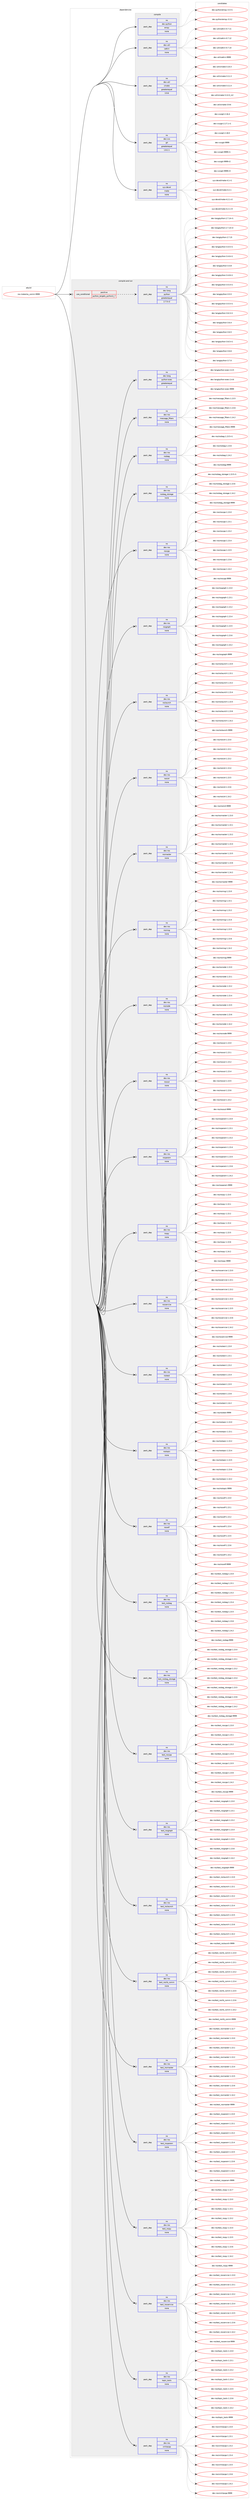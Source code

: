 digraph prolog {

# *************
# Graph options
# *************

newrank=true;
concentrate=true;
compound=true;
graph [rankdir=LR,fontname=Helvetica,fontsize=10,ranksep=1.5];#, ranksep=2.5, nodesep=0.2];
edge  [arrowhead=vee];
node  [fontname=Helvetica,fontsize=10];

# **********
# The ebuild
# **********

subgraph cluster_leftcol {
color=gray;
rank=same;
label=<<i>ebuild</i>>;
id [label="ros-meta/ros_comm-9999", color=red, width=4, href="../ros-meta/ros_comm-9999.svg"];
}

# ****************
# The dependencies
# ****************

subgraph cluster_midcol {
color=gray;
label=<<i>dependencies</i>>;
subgraph cluster_compile {
fillcolor="#eeeeee";
style=filled;
label=<<i>compile</i>>;
subgraph pack1345 {
dependency1926 [label=<<TABLE BORDER="0" CELLBORDER="1" CELLSPACING="0" CELLPADDING="4" WIDTH="220"><TR><TD ROWSPAN="6" CELLPADDING="30">pack_dep</TD></TR><TR><TD WIDTH="110">no</TD></TR><TR><TD>dev-python</TD></TR><TR><TD>empy</TD></TR><TR><TD>none</TD></TR><TR><TD></TD></TR></TABLE>>, shape=none, color=blue];
}
id:e -> dependency1926:w [weight=20,style="solid",arrowhead="vee"];
subgraph pack1346 {
dependency1927 [label=<<TABLE BORDER="0" CELLBORDER="1" CELLSPACING="0" CELLPADDING="4" WIDTH="220"><TR><TD ROWSPAN="6" CELLPADDING="30">pack_dep</TD></TR><TR><TD WIDTH="110">no</TD></TR><TR><TD>dev-util</TD></TR><TR><TD>catkin</TD></TR><TR><TD>none</TD></TR><TR><TD></TD></TR></TABLE>>, shape=none, color=blue];
}
id:e -> dependency1927:w [weight=20,style="solid",arrowhead="vee"];
subgraph pack1347 {
dependency1928 [label=<<TABLE BORDER="0" CELLBORDER="1" CELLSPACING="0" CELLPADDING="4" WIDTH="220"><TR><TD ROWSPAN="6" CELLPADDING="30">pack_dep</TD></TR><TR><TD WIDTH="110">no</TD></TR><TR><TD>dev-util</TD></TR><TR><TD>cmake</TD></TR><TR><TD>greaterequal</TD></TR><TR><TD>3.9.6</TD></TR></TABLE>>, shape=none, color=blue];
}
id:e -> dependency1928:w [weight=20,style="solid",arrowhead="vee"];
subgraph pack1348 {
dependency1929 [label=<<TABLE BORDER="0" CELLBORDER="1" CELLSPACING="0" CELLPADDING="4" WIDTH="220"><TR><TD ROWSPAN="6" CELLPADDING="30">pack_dep</TD></TR><TR><TD WIDTH="110">no</TD></TR><TR><TD>dev-vcs</TD></TR><TR><TD>git</TD></TR><TR><TD>greaterequal</TD></TR><TR><TD>1.8.2.1</TD></TR></TABLE>>, shape=none, color=blue];
}
id:e -> dependency1929:w [weight=20,style="solid",arrowhead="vee"];
subgraph pack1349 {
dependency1930 [label=<<TABLE BORDER="0" CELLBORDER="1" CELLSPACING="0" CELLPADDING="4" WIDTH="220"><TR><TD ROWSPAN="6" CELLPADDING="30">pack_dep</TD></TR><TR><TD WIDTH="110">no</TD></TR><TR><TD>sys-devel</TD></TR><TR><TD>make</TD></TR><TR><TD>none</TD></TR><TR><TD></TD></TR></TABLE>>, shape=none, color=blue];
}
id:e -> dependency1930:w [weight=20,style="solid",arrowhead="vee"];
}
subgraph cluster_compileandrun {
fillcolor="#eeeeee";
style=filled;
label=<<i>compile and run</i>>;
subgraph cond548 {
dependency1931 [label=<<TABLE BORDER="0" CELLBORDER="1" CELLSPACING="0" CELLPADDING="4"><TR><TD ROWSPAN="3" CELLPADDING="10">use_conditional</TD></TR><TR><TD>positive</TD></TR><TR><TD>python_targets_python2_7</TD></TR></TABLE>>, shape=none, color=red];
subgraph pack1350 {
dependency1932 [label=<<TABLE BORDER="0" CELLBORDER="1" CELLSPACING="0" CELLPADDING="4" WIDTH="220"><TR><TD ROWSPAN="6" CELLPADDING="30">pack_dep</TD></TR><TR><TD WIDTH="110">no</TD></TR><TR><TD>dev-lang</TD></TR><TR><TD>python</TD></TR><TR><TD>greaterequal</TD></TR><TR><TD>2.7.5-r2</TD></TR></TABLE>>, shape=none, color=blue];
}
dependency1931:e -> dependency1932:w [weight=20,style="dashed",arrowhead="vee"];
}
id:e -> dependency1931:w [weight=20,style="solid",arrowhead="odotvee"];
subgraph pack1351 {
dependency1933 [label=<<TABLE BORDER="0" CELLBORDER="1" CELLSPACING="0" CELLPADDING="4" WIDTH="220"><TR><TD ROWSPAN="6" CELLPADDING="30">pack_dep</TD></TR><TR><TD WIDTH="110">no</TD></TR><TR><TD>dev-lang</TD></TR><TR><TD>python-exec</TD></TR><TR><TD>greaterequal</TD></TR><TR><TD>2</TD></TR></TABLE>>, shape=none, color=blue];
}
id:e -> dependency1933:w [weight=20,style="solid",arrowhead="odotvee"];
subgraph pack1352 {
dependency1934 [label=<<TABLE BORDER="0" CELLBORDER="1" CELLSPACING="0" CELLPADDING="4" WIDTH="220"><TR><TD ROWSPAN="6" CELLPADDING="30">pack_dep</TD></TR><TR><TD WIDTH="110">no</TD></TR><TR><TD>dev-ros</TD></TR><TR><TD>message_filters</TD></TR><TR><TD>none</TD></TR><TR><TD></TD></TR></TABLE>>, shape=none, color=blue];
}
id:e -> dependency1934:w [weight=20,style="solid",arrowhead="odotvee"];
subgraph pack1353 {
dependency1935 [label=<<TABLE BORDER="0" CELLBORDER="1" CELLSPACING="0" CELLPADDING="4" WIDTH="220"><TR><TD ROWSPAN="6" CELLPADDING="30">pack_dep</TD></TR><TR><TD WIDTH="110">no</TD></TR><TR><TD>dev-ros</TD></TR><TR><TD>rosbag</TD></TR><TR><TD>none</TD></TR><TR><TD></TD></TR></TABLE>>, shape=none, color=blue];
}
id:e -> dependency1935:w [weight=20,style="solid",arrowhead="odotvee"];
subgraph pack1354 {
dependency1936 [label=<<TABLE BORDER="0" CELLBORDER="1" CELLSPACING="0" CELLPADDING="4" WIDTH="220"><TR><TD ROWSPAN="6" CELLPADDING="30">pack_dep</TD></TR><TR><TD WIDTH="110">no</TD></TR><TR><TD>dev-ros</TD></TR><TR><TD>rosbag_storage</TD></TR><TR><TD>none</TD></TR><TR><TD></TD></TR></TABLE>>, shape=none, color=blue];
}
id:e -> dependency1936:w [weight=20,style="solid",arrowhead="odotvee"];
subgraph pack1355 {
dependency1937 [label=<<TABLE BORDER="0" CELLBORDER="1" CELLSPACING="0" CELLPADDING="4" WIDTH="220"><TR><TD ROWSPAN="6" CELLPADDING="30">pack_dep</TD></TR><TR><TD WIDTH="110">no</TD></TR><TR><TD>dev-ros</TD></TR><TR><TD>roscpp</TD></TR><TR><TD>none</TD></TR><TR><TD></TD></TR></TABLE>>, shape=none, color=blue];
}
id:e -> dependency1937:w [weight=20,style="solid",arrowhead="odotvee"];
subgraph pack1356 {
dependency1938 [label=<<TABLE BORDER="0" CELLBORDER="1" CELLSPACING="0" CELLPADDING="4" WIDTH="220"><TR><TD ROWSPAN="6" CELLPADDING="30">pack_dep</TD></TR><TR><TD WIDTH="110">no</TD></TR><TR><TD>dev-ros</TD></TR><TR><TD>rosgraph</TD></TR><TR><TD>none</TD></TR><TR><TD></TD></TR></TABLE>>, shape=none, color=blue];
}
id:e -> dependency1938:w [weight=20,style="solid",arrowhead="odotvee"];
subgraph pack1357 {
dependency1939 [label=<<TABLE BORDER="0" CELLBORDER="1" CELLSPACING="0" CELLPADDING="4" WIDTH="220"><TR><TD ROWSPAN="6" CELLPADDING="30">pack_dep</TD></TR><TR><TD WIDTH="110">no</TD></TR><TR><TD>dev-ros</TD></TR><TR><TD>roslaunch</TD></TR><TR><TD>none</TD></TR><TR><TD></TD></TR></TABLE>>, shape=none, color=blue];
}
id:e -> dependency1939:w [weight=20,style="solid",arrowhead="odotvee"];
subgraph pack1358 {
dependency1940 [label=<<TABLE BORDER="0" CELLBORDER="1" CELLSPACING="0" CELLPADDING="4" WIDTH="220"><TR><TD ROWSPAN="6" CELLPADDING="30">pack_dep</TD></TR><TR><TD WIDTH="110">no</TD></TR><TR><TD>dev-ros</TD></TR><TR><TD>roslz4</TD></TR><TR><TD>none</TD></TR><TR><TD></TD></TR></TABLE>>, shape=none, color=blue];
}
id:e -> dependency1940:w [weight=20,style="solid",arrowhead="odotvee"];
subgraph pack1359 {
dependency1941 [label=<<TABLE BORDER="0" CELLBORDER="1" CELLSPACING="0" CELLPADDING="4" WIDTH="220"><TR><TD ROWSPAN="6" CELLPADDING="30">pack_dep</TD></TR><TR><TD WIDTH="110">no</TD></TR><TR><TD>dev-ros</TD></TR><TR><TD>rosmaster</TD></TR><TR><TD>none</TD></TR><TR><TD></TD></TR></TABLE>>, shape=none, color=blue];
}
id:e -> dependency1941:w [weight=20,style="solid",arrowhead="odotvee"];
subgraph pack1360 {
dependency1942 [label=<<TABLE BORDER="0" CELLBORDER="1" CELLSPACING="0" CELLPADDING="4" WIDTH="220"><TR><TD ROWSPAN="6" CELLPADDING="30">pack_dep</TD></TR><TR><TD WIDTH="110">no</TD></TR><TR><TD>dev-ros</TD></TR><TR><TD>rosmsg</TD></TR><TR><TD>none</TD></TR><TR><TD></TD></TR></TABLE>>, shape=none, color=blue];
}
id:e -> dependency1942:w [weight=20,style="solid",arrowhead="odotvee"];
subgraph pack1361 {
dependency1943 [label=<<TABLE BORDER="0" CELLBORDER="1" CELLSPACING="0" CELLPADDING="4" WIDTH="220"><TR><TD ROWSPAN="6" CELLPADDING="30">pack_dep</TD></TR><TR><TD WIDTH="110">no</TD></TR><TR><TD>dev-ros</TD></TR><TR><TD>rosnode</TD></TR><TR><TD>none</TD></TR><TR><TD></TD></TR></TABLE>>, shape=none, color=blue];
}
id:e -> dependency1943:w [weight=20,style="solid",arrowhead="odotvee"];
subgraph pack1362 {
dependency1944 [label=<<TABLE BORDER="0" CELLBORDER="1" CELLSPACING="0" CELLPADDING="4" WIDTH="220"><TR><TD ROWSPAN="6" CELLPADDING="30">pack_dep</TD></TR><TR><TD WIDTH="110">no</TD></TR><TR><TD>dev-ros</TD></TR><TR><TD>rosout</TD></TR><TR><TD>none</TD></TR><TR><TD></TD></TR></TABLE>>, shape=none, color=blue];
}
id:e -> dependency1944:w [weight=20,style="solid",arrowhead="odotvee"];
subgraph pack1363 {
dependency1945 [label=<<TABLE BORDER="0" CELLBORDER="1" CELLSPACING="0" CELLPADDING="4" WIDTH="220"><TR><TD ROWSPAN="6" CELLPADDING="30">pack_dep</TD></TR><TR><TD WIDTH="110">no</TD></TR><TR><TD>dev-ros</TD></TR><TR><TD>rosparam</TD></TR><TR><TD>none</TD></TR><TR><TD></TD></TR></TABLE>>, shape=none, color=blue];
}
id:e -> dependency1945:w [weight=20,style="solid",arrowhead="odotvee"];
subgraph pack1364 {
dependency1946 [label=<<TABLE BORDER="0" CELLBORDER="1" CELLSPACING="0" CELLPADDING="4" WIDTH="220"><TR><TD ROWSPAN="6" CELLPADDING="30">pack_dep</TD></TR><TR><TD WIDTH="110">no</TD></TR><TR><TD>dev-ros</TD></TR><TR><TD>rospy</TD></TR><TR><TD>none</TD></TR><TR><TD></TD></TR></TABLE>>, shape=none, color=blue];
}
id:e -> dependency1946:w [weight=20,style="solid",arrowhead="odotvee"];
subgraph pack1365 {
dependency1947 [label=<<TABLE BORDER="0" CELLBORDER="1" CELLSPACING="0" CELLPADDING="4" WIDTH="220"><TR><TD ROWSPAN="6" CELLPADDING="30">pack_dep</TD></TR><TR><TD WIDTH="110">no</TD></TR><TR><TD>dev-ros</TD></TR><TR><TD>rosservice</TD></TR><TR><TD>none</TD></TR><TR><TD></TD></TR></TABLE>>, shape=none, color=blue];
}
id:e -> dependency1947:w [weight=20,style="solid",arrowhead="odotvee"];
subgraph pack1366 {
dependency1948 [label=<<TABLE BORDER="0" CELLBORDER="1" CELLSPACING="0" CELLPADDING="4" WIDTH="220"><TR><TD ROWSPAN="6" CELLPADDING="30">pack_dep</TD></TR><TR><TD WIDTH="110">no</TD></TR><TR><TD>dev-ros</TD></TR><TR><TD>rostest</TD></TR><TR><TD>none</TD></TR><TR><TD></TD></TR></TABLE>>, shape=none, color=blue];
}
id:e -> dependency1948:w [weight=20,style="solid",arrowhead="odotvee"];
subgraph pack1367 {
dependency1949 [label=<<TABLE BORDER="0" CELLBORDER="1" CELLSPACING="0" CELLPADDING="4" WIDTH="220"><TR><TD ROWSPAN="6" CELLPADDING="30">pack_dep</TD></TR><TR><TD WIDTH="110">no</TD></TR><TR><TD>dev-ros</TD></TR><TR><TD>rostopic</TD></TR><TR><TD>none</TD></TR><TR><TD></TD></TR></TABLE>>, shape=none, color=blue];
}
id:e -> dependency1949:w [weight=20,style="solid",arrowhead="odotvee"];
subgraph pack1368 {
dependency1950 [label=<<TABLE BORDER="0" CELLBORDER="1" CELLSPACING="0" CELLPADDING="4" WIDTH="220"><TR><TD ROWSPAN="6" CELLPADDING="30">pack_dep</TD></TR><TR><TD WIDTH="110">no</TD></TR><TR><TD>dev-ros</TD></TR><TR><TD>roswtf</TD></TR><TR><TD>none</TD></TR><TR><TD></TD></TR></TABLE>>, shape=none, color=blue];
}
id:e -> dependency1950:w [weight=20,style="solid",arrowhead="odotvee"];
subgraph pack1369 {
dependency1951 [label=<<TABLE BORDER="0" CELLBORDER="1" CELLSPACING="0" CELLPADDING="4" WIDTH="220"><TR><TD ROWSPAN="6" CELLPADDING="30">pack_dep</TD></TR><TR><TD WIDTH="110">no</TD></TR><TR><TD>dev-ros</TD></TR><TR><TD>test_rosbag</TD></TR><TR><TD>none</TD></TR><TR><TD></TD></TR></TABLE>>, shape=none, color=blue];
}
id:e -> dependency1951:w [weight=20,style="solid",arrowhead="odotvee"];
subgraph pack1370 {
dependency1952 [label=<<TABLE BORDER="0" CELLBORDER="1" CELLSPACING="0" CELLPADDING="4" WIDTH="220"><TR><TD ROWSPAN="6" CELLPADDING="30">pack_dep</TD></TR><TR><TD WIDTH="110">no</TD></TR><TR><TD>dev-ros</TD></TR><TR><TD>test_rosbag_storage</TD></TR><TR><TD>none</TD></TR><TR><TD></TD></TR></TABLE>>, shape=none, color=blue];
}
id:e -> dependency1952:w [weight=20,style="solid",arrowhead="odotvee"];
subgraph pack1371 {
dependency1953 [label=<<TABLE BORDER="0" CELLBORDER="1" CELLSPACING="0" CELLPADDING="4" WIDTH="220"><TR><TD ROWSPAN="6" CELLPADDING="30">pack_dep</TD></TR><TR><TD WIDTH="110">no</TD></TR><TR><TD>dev-ros</TD></TR><TR><TD>test_roscpp</TD></TR><TR><TD>none</TD></TR><TR><TD></TD></TR></TABLE>>, shape=none, color=blue];
}
id:e -> dependency1953:w [weight=20,style="solid",arrowhead="odotvee"];
subgraph pack1372 {
dependency1954 [label=<<TABLE BORDER="0" CELLBORDER="1" CELLSPACING="0" CELLPADDING="4" WIDTH="220"><TR><TD ROWSPAN="6" CELLPADDING="30">pack_dep</TD></TR><TR><TD WIDTH="110">no</TD></TR><TR><TD>dev-ros</TD></TR><TR><TD>test_rosgraph</TD></TR><TR><TD>none</TD></TR><TR><TD></TD></TR></TABLE>>, shape=none, color=blue];
}
id:e -> dependency1954:w [weight=20,style="solid",arrowhead="odotvee"];
subgraph pack1373 {
dependency1955 [label=<<TABLE BORDER="0" CELLBORDER="1" CELLSPACING="0" CELLPADDING="4" WIDTH="220"><TR><TD ROWSPAN="6" CELLPADDING="30">pack_dep</TD></TR><TR><TD WIDTH="110">no</TD></TR><TR><TD>dev-ros</TD></TR><TR><TD>test_roslaunch</TD></TR><TR><TD>none</TD></TR><TR><TD></TD></TR></TABLE>>, shape=none, color=blue];
}
id:e -> dependency1955:w [weight=20,style="solid",arrowhead="odotvee"];
subgraph pack1374 {
dependency1956 [label=<<TABLE BORDER="0" CELLBORDER="1" CELLSPACING="0" CELLPADDING="4" WIDTH="220"><TR><TD ROWSPAN="6" CELLPADDING="30">pack_dep</TD></TR><TR><TD WIDTH="110">no</TD></TR><TR><TD>dev-ros</TD></TR><TR><TD>test_roslib_comm</TD></TR><TR><TD>none</TD></TR><TR><TD></TD></TR></TABLE>>, shape=none, color=blue];
}
id:e -> dependency1956:w [weight=20,style="solid",arrowhead="odotvee"];
subgraph pack1375 {
dependency1957 [label=<<TABLE BORDER="0" CELLBORDER="1" CELLSPACING="0" CELLPADDING="4" WIDTH="220"><TR><TD ROWSPAN="6" CELLPADDING="30">pack_dep</TD></TR><TR><TD WIDTH="110">no</TD></TR><TR><TD>dev-ros</TD></TR><TR><TD>test_rosmaster</TD></TR><TR><TD>none</TD></TR><TR><TD></TD></TR></TABLE>>, shape=none, color=blue];
}
id:e -> dependency1957:w [weight=20,style="solid",arrowhead="odotvee"];
subgraph pack1376 {
dependency1958 [label=<<TABLE BORDER="0" CELLBORDER="1" CELLSPACING="0" CELLPADDING="4" WIDTH="220"><TR><TD ROWSPAN="6" CELLPADDING="30">pack_dep</TD></TR><TR><TD WIDTH="110">no</TD></TR><TR><TD>dev-ros</TD></TR><TR><TD>test_rosparam</TD></TR><TR><TD>none</TD></TR><TR><TD></TD></TR></TABLE>>, shape=none, color=blue];
}
id:e -> dependency1958:w [weight=20,style="solid",arrowhead="odotvee"];
subgraph pack1377 {
dependency1959 [label=<<TABLE BORDER="0" CELLBORDER="1" CELLSPACING="0" CELLPADDING="4" WIDTH="220"><TR><TD ROWSPAN="6" CELLPADDING="30">pack_dep</TD></TR><TR><TD WIDTH="110">no</TD></TR><TR><TD>dev-ros</TD></TR><TR><TD>test_rospy</TD></TR><TR><TD>none</TD></TR><TR><TD></TD></TR></TABLE>>, shape=none, color=blue];
}
id:e -> dependency1959:w [weight=20,style="solid",arrowhead="odotvee"];
subgraph pack1378 {
dependency1960 [label=<<TABLE BORDER="0" CELLBORDER="1" CELLSPACING="0" CELLPADDING="4" WIDTH="220"><TR><TD ROWSPAN="6" CELLPADDING="30">pack_dep</TD></TR><TR><TD WIDTH="110">no</TD></TR><TR><TD>dev-ros</TD></TR><TR><TD>test_rosservice</TD></TR><TR><TD>none</TD></TR><TR><TD></TD></TR></TABLE>>, shape=none, color=blue];
}
id:e -> dependency1960:w [weight=20,style="solid",arrowhead="odotvee"];
subgraph pack1379 {
dependency1961 [label=<<TABLE BORDER="0" CELLBORDER="1" CELLSPACING="0" CELLPADDING="4" WIDTH="220"><TR><TD ROWSPAN="6" CELLPADDING="30">pack_dep</TD></TR><TR><TD WIDTH="110">no</TD></TR><TR><TD>dev-ros</TD></TR><TR><TD>topic_tools</TD></TR><TR><TD>none</TD></TR><TR><TD></TD></TR></TABLE>>, shape=none, color=blue];
}
id:e -> dependency1961:w [weight=20,style="solid",arrowhead="odotvee"];
subgraph pack1380 {
dependency1962 [label=<<TABLE BORDER="0" CELLBORDER="1" CELLSPACING="0" CELLPADDING="4" WIDTH="220"><TR><TD ROWSPAN="6" CELLPADDING="30">pack_dep</TD></TR><TR><TD WIDTH="110">no</TD></TR><TR><TD>dev-ros</TD></TR><TR><TD>xmlrpcpp</TD></TR><TR><TD>none</TD></TR><TR><TD></TD></TR></TABLE>>, shape=none, color=blue];
}
id:e -> dependency1962:w [weight=20,style="solid",arrowhead="odotvee"];
}
subgraph cluster_run {
fillcolor="#eeeeee";
style=filled;
label=<<i>run</i>>;
}
}

# **************
# The candidates
# **************

subgraph cluster_choices {
rank=same;
color=gray;
label=<<i>candidates</i>>;

subgraph choice1345 {
color=black;
nodesep=1;
choice1001011184511212111610411111047101109112121455146514511449 [label="dev-python/empy-3.3-r1", color=red, width=4,href="../dev-python/empy-3.3-r1.svg"];
choice1001011184511212111610411111047101109112121455146514650 [label="dev-python/empy-3.3.2", color=red, width=4,href="../dev-python/empy-3.3.2.svg"];
dependency1926:e -> choice1001011184511212111610411111047101109112121455146514511449:w [style=dotted,weight="100"];
dependency1926:e -> choice1001011184511212111610411111047101109112121455146514650:w [style=dotted,weight="100"];
}
subgraph choice1346 {
color=black;
nodesep=1;
choice1001011184511711610510847999711610710511045484655464949 [label="dev-util/catkin-0.7.11", color=red, width=4,href="../dev-util/catkin-0.7.11.svg"];
choice1001011184511711610510847999711610710511045484655464950 [label="dev-util/catkin-0.7.12", color=red, width=4,href="../dev-util/catkin-0.7.12.svg"];
choice1001011184511711610510847999711610710511045484655464952 [label="dev-util/catkin-0.7.14", color=red, width=4,href="../dev-util/catkin-0.7.14.svg"];
choice100101118451171161051084799971161071051104557575757 [label="dev-util/catkin-9999", color=red, width=4,href="../dev-util/catkin-9999.svg"];
dependency1927:e -> choice1001011184511711610510847999711610710511045484655464949:w [style=dotted,weight="100"];
dependency1927:e -> choice1001011184511711610510847999711610710511045484655464950:w [style=dotted,weight="100"];
dependency1927:e -> choice1001011184511711610510847999711610710511045484655464952:w [style=dotted,weight="100"];
dependency1927:e -> choice100101118451171161051084799971161071051104557575757:w [style=dotted,weight="100"];
}
subgraph choice1347 {
color=black;
nodesep=1;
choice1001011184511711610510847991099710710145514649484651 [label="dev-util/cmake-3.10.3", color=red, width=4,href="../dev-util/cmake-3.10.3.svg"];
choice1001011184511711610510847991099710710145514649494651 [label="dev-util/cmake-3.11.3", color=red, width=4,href="../dev-util/cmake-3.11.3.svg"];
choice1001011184511711610510847991099710710145514649494652 [label="dev-util/cmake-3.11.4", color=red, width=4,href="../dev-util/cmake-3.11.4.svg"];
choice1001011184511711610510847991099710710145514649504648951149950 [label="dev-util/cmake-3.12.0_rc2", color=red, width=4,href="../dev-util/cmake-3.12.0_rc2.svg"];
choice10010111845117116105108479910997107101455146574654 [label="dev-util/cmake-3.9.6", color=red, width=4,href="../dev-util/cmake-3.9.6.svg"];
dependency1928:e -> choice1001011184511711610510847991099710710145514649484651:w [style=dotted,weight="100"];
dependency1928:e -> choice1001011184511711610510847991099710710145514649494651:w [style=dotted,weight="100"];
dependency1928:e -> choice1001011184511711610510847991099710710145514649494652:w [style=dotted,weight="100"];
dependency1928:e -> choice1001011184511711610510847991099710710145514649504648951149950:w [style=dotted,weight="100"];
dependency1928:e -> choice10010111845117116105108479910997107101455146574654:w [style=dotted,weight="100"];
}
subgraph choice1348 {
color=black;
nodesep=1;
choice10010111845118991154710310511645504649544652 [label="dev-vcs/git-2.16.4", color=red, width=4,href="../dev-vcs/git-2.16.4.svg"];
choice100101118451189911547103105116455046495546494511449 [label="dev-vcs/git-2.17.1-r1", color=red, width=4,href="../dev-vcs/git-2.17.1-r1.svg"];
choice10010111845118991154710310511645504649564648 [label="dev-vcs/git-2.18.0", color=red, width=4,href="../dev-vcs/git-2.18.0.svg"];
choice1001011184511899115471031051164557575757 [label="dev-vcs/git-9999", color=red, width=4,href="../dev-vcs/git-9999.svg"];
choice10010111845118991154710310511645575757574511449 [label="dev-vcs/git-9999-r1", color=red, width=4,href="../dev-vcs/git-9999-r1.svg"];
choice10010111845118991154710310511645575757574511450 [label="dev-vcs/git-9999-r2", color=red, width=4,href="../dev-vcs/git-9999-r2.svg"];
choice10010111845118991154710310511645575757574511451 [label="dev-vcs/git-9999-r3", color=red, width=4,href="../dev-vcs/git-9999-r3.svg"];
dependency1929:e -> choice10010111845118991154710310511645504649544652:w [style=dotted,weight="100"];
dependency1929:e -> choice100101118451189911547103105116455046495546494511449:w [style=dotted,weight="100"];
dependency1929:e -> choice10010111845118991154710310511645504649564648:w [style=dotted,weight="100"];
dependency1929:e -> choice1001011184511899115471031051164557575757:w [style=dotted,weight="100"];
dependency1929:e -> choice10010111845118991154710310511645575757574511449:w [style=dotted,weight="100"];
dependency1929:e -> choice10010111845118991154710310511645575757574511450:w [style=dotted,weight="100"];
dependency1929:e -> choice10010111845118991154710310511645575757574511451:w [style=dotted,weight="100"];
}
subgraph choice1349 {
color=black;
nodesep=1;
choice115121115451001011181011084710997107101455246494511449 [label="sys-devel/make-4.1-r1", color=red, width=4,href="../sys-devel/make-4.1-r1.svg"];
choice115121115451001011181011084710997107101455246504649 [label="sys-devel/make-4.2.1", color=red, width=4,href="../sys-devel/make-4.2.1.svg"];
choice1151211154510010111810110847109971071014552465046494511450 [label="sys-devel/make-4.2.1-r2", color=red, width=4,href="../sys-devel/make-4.2.1-r2.svg"];
choice1151211154510010111810110847109971071014552465046494511451 [label="sys-devel/make-4.2.1-r3", color=red, width=4,href="../sys-devel/make-4.2.1-r3.svg"];
dependency1930:e -> choice115121115451001011181011084710997107101455246494511449:w [style=dotted,weight="100"];
dependency1930:e -> choice115121115451001011181011084710997107101455246504649:w [style=dotted,weight="100"];
dependency1930:e -> choice1151211154510010111810110847109971071014552465046494511450:w [style=dotted,weight="100"];
dependency1930:e -> choice1151211154510010111810110847109971071014552465046494511451:w [style=dotted,weight="100"];
}
subgraph choice1350 {
color=black;
nodesep=1;
choice100101118451089711010347112121116104111110455046554649524511449 [label="dev-lang/python-2.7.14-r1", color=red, width=4,href="../dev-lang/python-2.7.14-r1.svg"];
choice100101118451089711010347112121116104111110455046554649524511450 [label="dev-lang/python-2.7.14-r2", color=red, width=4,href="../dev-lang/python-2.7.14-r2.svg"];
choice10010111845108971101034711212111610411111045504655464953 [label="dev-lang/python-2.7.15", color=red, width=4,href="../dev-lang/python-2.7.15.svg"];
choice1001011184510897110103471121211161041111104551465246534511449 [label="dev-lang/python-3.4.5-r1", color=red, width=4,href="../dev-lang/python-3.4.5-r1.svg"];
choice1001011184510897110103471121211161041111104551465246544511449 [label="dev-lang/python-3.4.6-r1", color=red, width=4,href="../dev-lang/python-3.4.6-r1.svg"];
choice100101118451089711010347112121116104111110455146524656 [label="dev-lang/python-3.4.8", color=red, width=4,href="../dev-lang/python-3.4.8.svg"];
choice1001011184510897110103471121211161041111104551465246564511449 [label="dev-lang/python-3.4.8-r1", color=red, width=4,href="../dev-lang/python-3.4.8-r1.svg"];
choice1001011184510897110103471121211161041111104551465346524511449 [label="dev-lang/python-3.5.4-r1", color=red, width=4,href="../dev-lang/python-3.5.4-r1.svg"];
choice100101118451089711010347112121116104111110455146534653 [label="dev-lang/python-3.5.5", color=red, width=4,href="../dev-lang/python-3.5.5.svg"];
choice1001011184510897110103471121211161041111104551465346534511449 [label="dev-lang/python-3.5.5-r1", color=red, width=4,href="../dev-lang/python-3.5.5-r1.svg"];
choice1001011184510897110103471121211161041111104551465446514511449 [label="dev-lang/python-3.6.3-r1", color=red, width=4,href="../dev-lang/python-3.6.3-r1.svg"];
choice100101118451089711010347112121116104111110455146544652 [label="dev-lang/python-3.6.4", color=red, width=4,href="../dev-lang/python-3.6.4.svg"];
choice100101118451089711010347112121116104111110455146544653 [label="dev-lang/python-3.6.5", color=red, width=4,href="../dev-lang/python-3.6.5.svg"];
choice1001011184510897110103471121211161041111104551465446534511449 [label="dev-lang/python-3.6.5-r1", color=red, width=4,href="../dev-lang/python-3.6.5-r1.svg"];
choice100101118451089711010347112121116104111110455146544654 [label="dev-lang/python-3.6.6", color=red, width=4,href="../dev-lang/python-3.6.6.svg"];
choice100101118451089711010347112121116104111110455146554648 [label="dev-lang/python-3.7.0", color=red, width=4,href="../dev-lang/python-3.7.0.svg"];
dependency1932:e -> choice100101118451089711010347112121116104111110455046554649524511449:w [style=dotted,weight="100"];
dependency1932:e -> choice100101118451089711010347112121116104111110455046554649524511450:w [style=dotted,weight="100"];
dependency1932:e -> choice10010111845108971101034711212111610411111045504655464953:w [style=dotted,weight="100"];
dependency1932:e -> choice1001011184510897110103471121211161041111104551465246534511449:w [style=dotted,weight="100"];
dependency1932:e -> choice1001011184510897110103471121211161041111104551465246544511449:w [style=dotted,weight="100"];
dependency1932:e -> choice100101118451089711010347112121116104111110455146524656:w [style=dotted,weight="100"];
dependency1932:e -> choice1001011184510897110103471121211161041111104551465246564511449:w [style=dotted,weight="100"];
dependency1932:e -> choice1001011184510897110103471121211161041111104551465346524511449:w [style=dotted,weight="100"];
dependency1932:e -> choice100101118451089711010347112121116104111110455146534653:w [style=dotted,weight="100"];
dependency1932:e -> choice1001011184510897110103471121211161041111104551465346534511449:w [style=dotted,weight="100"];
dependency1932:e -> choice1001011184510897110103471121211161041111104551465446514511449:w [style=dotted,weight="100"];
dependency1932:e -> choice100101118451089711010347112121116104111110455146544652:w [style=dotted,weight="100"];
dependency1932:e -> choice100101118451089711010347112121116104111110455146544653:w [style=dotted,weight="100"];
dependency1932:e -> choice1001011184510897110103471121211161041111104551465446534511449:w [style=dotted,weight="100"];
dependency1932:e -> choice100101118451089711010347112121116104111110455146544654:w [style=dotted,weight="100"];
dependency1932:e -> choice100101118451089711010347112121116104111110455146554648:w [style=dotted,weight="100"];
}
subgraph choice1351 {
color=black;
nodesep=1;
choice1001011184510897110103471121211161041111104510112010199455046524653 [label="dev-lang/python-exec-2.4.5", color=red, width=4,href="../dev-lang/python-exec-2.4.5.svg"];
choice1001011184510897110103471121211161041111104510112010199455046524654 [label="dev-lang/python-exec-2.4.6", color=red, width=4,href="../dev-lang/python-exec-2.4.6.svg"];
choice10010111845108971101034711212111610411111045101120101994557575757 [label="dev-lang/python-exec-9999", color=red, width=4,href="../dev-lang/python-exec-9999.svg"];
dependency1933:e -> choice1001011184510897110103471121211161041111104510112010199455046524653:w [style=dotted,weight="100"];
dependency1933:e -> choice1001011184510897110103471121211161041111104510112010199455046524654:w [style=dotted,weight="100"];
dependency1933:e -> choice10010111845108971101034711212111610411111045101120101994557575757:w [style=dotted,weight="100"];
}
subgraph choice1352 {
color=black;
nodesep=1;
choice1001011184511411111547109101115115971031019510210510811610111411545494649514653 [label="dev-ros/message_filters-1.13.5", color=red, width=4,href="../dev-ros/message_filters-1.13.5.svg"];
choice1001011184511411111547109101115115971031019510210510811610111411545494649514654 [label="dev-ros/message_filters-1.13.6", color=red, width=4,href="../dev-ros/message_filters-1.13.6.svg"];
choice1001011184511411111547109101115115971031019510210510811610111411545494649524650 [label="dev-ros/message_filters-1.14.2", color=red, width=4,href="../dev-ros/message_filters-1.14.2.svg"];
choice100101118451141111154710910111511597103101951021051081161011141154557575757 [label="dev-ros/message_filters-9999", color=red, width=4,href="../dev-ros/message_filters-9999.svg"];
dependency1934:e -> choice1001011184511411111547109101115115971031019510210510811610111411545494649514653:w [style=dotted,weight="100"];
dependency1934:e -> choice1001011184511411111547109101115115971031019510210510811610111411545494649514654:w [style=dotted,weight="100"];
dependency1934:e -> choice1001011184511411111547109101115115971031019510210510811610111411545494649524650:w [style=dotted,weight="100"];
dependency1934:e -> choice100101118451141111154710910111511597103101951021051081161011141154557575757:w [style=dotted,weight="100"];
}
subgraph choice1353 {
color=black;
nodesep=1;
choice10010111845114111115471141111159897103454946495146534511449 [label="dev-ros/rosbag-1.13.5-r1", color=red, width=4,href="../dev-ros/rosbag-1.13.5-r1.svg"];
choice1001011184511411111547114111115989710345494649514654 [label="dev-ros/rosbag-1.13.6", color=red, width=4,href="../dev-ros/rosbag-1.13.6.svg"];
choice1001011184511411111547114111115989710345494649524650 [label="dev-ros/rosbag-1.14.2", color=red, width=4,href="../dev-ros/rosbag-1.14.2.svg"];
choice100101118451141111154711411111598971034557575757 [label="dev-ros/rosbag-9999", color=red, width=4,href="../dev-ros/rosbag-9999.svg"];
dependency1935:e -> choice10010111845114111115471141111159897103454946495146534511449:w [style=dotted,weight="100"];
dependency1935:e -> choice1001011184511411111547114111115989710345494649514654:w [style=dotted,weight="100"];
dependency1935:e -> choice1001011184511411111547114111115989710345494649524650:w [style=dotted,weight="100"];
dependency1935:e -> choice100101118451141111154711411111598971034557575757:w [style=dotted,weight="100"];
}
subgraph choice1354 {
color=black;
nodesep=1;
choice100101118451141111154711411111598971039511511611111497103101454946495146534511449 [label="dev-ros/rosbag_storage-1.13.5-r1", color=red, width=4,href="../dev-ros/rosbag_storage-1.13.5-r1.svg"];
choice10010111845114111115471141111159897103951151161111149710310145494649514654 [label="dev-ros/rosbag_storage-1.13.6", color=red, width=4,href="../dev-ros/rosbag_storage-1.13.6.svg"];
choice10010111845114111115471141111159897103951151161111149710310145494649524650 [label="dev-ros/rosbag_storage-1.14.2", color=red, width=4,href="../dev-ros/rosbag_storage-1.14.2.svg"];
choice1001011184511411111547114111115989710395115116111114971031014557575757 [label="dev-ros/rosbag_storage-9999", color=red, width=4,href="../dev-ros/rosbag_storage-9999.svg"];
dependency1936:e -> choice100101118451141111154711411111598971039511511611111497103101454946495146534511449:w [style=dotted,weight="100"];
dependency1936:e -> choice10010111845114111115471141111159897103951151161111149710310145494649514654:w [style=dotted,weight="100"];
dependency1936:e -> choice10010111845114111115471141111159897103951151161111149710310145494649524650:w [style=dotted,weight="100"];
dependency1936:e -> choice1001011184511411111547114111115989710395115116111114971031014557575757:w [style=dotted,weight="100"];
}
subgraph choice1355 {
color=black;
nodesep=1;
choice10010111845114111115471141111159911211245494649514648 [label="dev-ros/roscpp-1.13.0", color=red, width=4,href="../dev-ros/roscpp-1.13.0.svg"];
choice10010111845114111115471141111159911211245494649514649 [label="dev-ros/roscpp-1.13.1", color=red, width=4,href="../dev-ros/roscpp-1.13.1.svg"];
choice10010111845114111115471141111159911211245494649514650 [label="dev-ros/roscpp-1.13.2", color=red, width=4,href="../dev-ros/roscpp-1.13.2.svg"];
choice10010111845114111115471141111159911211245494649514652 [label="dev-ros/roscpp-1.13.4", color=red, width=4,href="../dev-ros/roscpp-1.13.4.svg"];
choice10010111845114111115471141111159911211245494649514653 [label="dev-ros/roscpp-1.13.5", color=red, width=4,href="../dev-ros/roscpp-1.13.5.svg"];
choice10010111845114111115471141111159911211245494649514654 [label="dev-ros/roscpp-1.13.6", color=red, width=4,href="../dev-ros/roscpp-1.13.6.svg"];
choice10010111845114111115471141111159911211245494649524650 [label="dev-ros/roscpp-1.14.2", color=red, width=4,href="../dev-ros/roscpp-1.14.2.svg"];
choice1001011184511411111547114111115991121124557575757 [label="dev-ros/roscpp-9999", color=red, width=4,href="../dev-ros/roscpp-9999.svg"];
dependency1937:e -> choice10010111845114111115471141111159911211245494649514648:w [style=dotted,weight="100"];
dependency1937:e -> choice10010111845114111115471141111159911211245494649514649:w [style=dotted,weight="100"];
dependency1937:e -> choice10010111845114111115471141111159911211245494649514650:w [style=dotted,weight="100"];
dependency1937:e -> choice10010111845114111115471141111159911211245494649514652:w [style=dotted,weight="100"];
dependency1937:e -> choice10010111845114111115471141111159911211245494649514653:w [style=dotted,weight="100"];
dependency1937:e -> choice10010111845114111115471141111159911211245494649514654:w [style=dotted,weight="100"];
dependency1937:e -> choice10010111845114111115471141111159911211245494649524650:w [style=dotted,weight="100"];
dependency1937:e -> choice1001011184511411111547114111115991121124557575757:w [style=dotted,weight="100"];
}
subgraph choice1356 {
color=black;
nodesep=1;
choice10010111845114111115471141111151031149711210445494649514648 [label="dev-ros/rosgraph-1.13.0", color=red, width=4,href="../dev-ros/rosgraph-1.13.0.svg"];
choice10010111845114111115471141111151031149711210445494649514649 [label="dev-ros/rosgraph-1.13.1", color=red, width=4,href="../dev-ros/rosgraph-1.13.1.svg"];
choice10010111845114111115471141111151031149711210445494649514650 [label="dev-ros/rosgraph-1.13.2", color=red, width=4,href="../dev-ros/rosgraph-1.13.2.svg"];
choice10010111845114111115471141111151031149711210445494649514652 [label="dev-ros/rosgraph-1.13.4", color=red, width=4,href="../dev-ros/rosgraph-1.13.4.svg"];
choice10010111845114111115471141111151031149711210445494649514653 [label="dev-ros/rosgraph-1.13.5", color=red, width=4,href="../dev-ros/rosgraph-1.13.5.svg"];
choice10010111845114111115471141111151031149711210445494649514654 [label="dev-ros/rosgraph-1.13.6", color=red, width=4,href="../dev-ros/rosgraph-1.13.6.svg"];
choice10010111845114111115471141111151031149711210445494649524650 [label="dev-ros/rosgraph-1.14.2", color=red, width=4,href="../dev-ros/rosgraph-1.14.2.svg"];
choice1001011184511411111547114111115103114971121044557575757 [label="dev-ros/rosgraph-9999", color=red, width=4,href="../dev-ros/rosgraph-9999.svg"];
dependency1938:e -> choice10010111845114111115471141111151031149711210445494649514648:w [style=dotted,weight="100"];
dependency1938:e -> choice10010111845114111115471141111151031149711210445494649514649:w [style=dotted,weight="100"];
dependency1938:e -> choice10010111845114111115471141111151031149711210445494649514650:w [style=dotted,weight="100"];
dependency1938:e -> choice10010111845114111115471141111151031149711210445494649514652:w [style=dotted,weight="100"];
dependency1938:e -> choice10010111845114111115471141111151031149711210445494649514653:w [style=dotted,weight="100"];
dependency1938:e -> choice10010111845114111115471141111151031149711210445494649514654:w [style=dotted,weight="100"];
dependency1938:e -> choice10010111845114111115471141111151031149711210445494649524650:w [style=dotted,weight="100"];
dependency1938:e -> choice1001011184511411111547114111115103114971121044557575757:w [style=dotted,weight="100"];
}
subgraph choice1357 {
color=black;
nodesep=1;
choice1001011184511411111547114111115108971171109910445494649514648 [label="dev-ros/roslaunch-1.13.0", color=red, width=4,href="../dev-ros/roslaunch-1.13.0.svg"];
choice1001011184511411111547114111115108971171109910445494649514649 [label="dev-ros/roslaunch-1.13.1", color=red, width=4,href="../dev-ros/roslaunch-1.13.1.svg"];
choice1001011184511411111547114111115108971171109910445494649514650 [label="dev-ros/roslaunch-1.13.2", color=red, width=4,href="../dev-ros/roslaunch-1.13.2.svg"];
choice1001011184511411111547114111115108971171109910445494649514652 [label="dev-ros/roslaunch-1.13.4", color=red, width=4,href="../dev-ros/roslaunch-1.13.4.svg"];
choice1001011184511411111547114111115108971171109910445494649514653 [label="dev-ros/roslaunch-1.13.5", color=red, width=4,href="../dev-ros/roslaunch-1.13.5.svg"];
choice1001011184511411111547114111115108971171109910445494649514654 [label="dev-ros/roslaunch-1.13.6", color=red, width=4,href="../dev-ros/roslaunch-1.13.6.svg"];
choice1001011184511411111547114111115108971171109910445494649524650 [label="dev-ros/roslaunch-1.14.2", color=red, width=4,href="../dev-ros/roslaunch-1.14.2.svg"];
choice100101118451141111154711411111510897117110991044557575757 [label="dev-ros/roslaunch-9999", color=red, width=4,href="../dev-ros/roslaunch-9999.svg"];
dependency1939:e -> choice1001011184511411111547114111115108971171109910445494649514648:w [style=dotted,weight="100"];
dependency1939:e -> choice1001011184511411111547114111115108971171109910445494649514649:w [style=dotted,weight="100"];
dependency1939:e -> choice1001011184511411111547114111115108971171109910445494649514650:w [style=dotted,weight="100"];
dependency1939:e -> choice1001011184511411111547114111115108971171109910445494649514652:w [style=dotted,weight="100"];
dependency1939:e -> choice1001011184511411111547114111115108971171109910445494649514653:w [style=dotted,weight="100"];
dependency1939:e -> choice1001011184511411111547114111115108971171109910445494649514654:w [style=dotted,weight="100"];
dependency1939:e -> choice1001011184511411111547114111115108971171109910445494649524650:w [style=dotted,weight="100"];
dependency1939:e -> choice100101118451141111154711411111510897117110991044557575757:w [style=dotted,weight="100"];
}
subgraph choice1358 {
color=black;
nodesep=1;
choice10010111845114111115471141111151081225245494649514648 [label="dev-ros/roslz4-1.13.0", color=red, width=4,href="../dev-ros/roslz4-1.13.0.svg"];
choice10010111845114111115471141111151081225245494649514649 [label="dev-ros/roslz4-1.13.1", color=red, width=4,href="../dev-ros/roslz4-1.13.1.svg"];
choice10010111845114111115471141111151081225245494649514650 [label="dev-ros/roslz4-1.13.2", color=red, width=4,href="../dev-ros/roslz4-1.13.2.svg"];
choice10010111845114111115471141111151081225245494649514652 [label="dev-ros/roslz4-1.13.4", color=red, width=4,href="../dev-ros/roslz4-1.13.4.svg"];
choice10010111845114111115471141111151081225245494649514653 [label="dev-ros/roslz4-1.13.5", color=red, width=4,href="../dev-ros/roslz4-1.13.5.svg"];
choice10010111845114111115471141111151081225245494649514654 [label="dev-ros/roslz4-1.13.6", color=red, width=4,href="../dev-ros/roslz4-1.13.6.svg"];
choice10010111845114111115471141111151081225245494649524650 [label="dev-ros/roslz4-1.14.2", color=red, width=4,href="../dev-ros/roslz4-1.14.2.svg"];
choice1001011184511411111547114111115108122524557575757 [label="dev-ros/roslz4-9999", color=red, width=4,href="../dev-ros/roslz4-9999.svg"];
dependency1940:e -> choice10010111845114111115471141111151081225245494649514648:w [style=dotted,weight="100"];
dependency1940:e -> choice10010111845114111115471141111151081225245494649514649:w [style=dotted,weight="100"];
dependency1940:e -> choice10010111845114111115471141111151081225245494649514650:w [style=dotted,weight="100"];
dependency1940:e -> choice10010111845114111115471141111151081225245494649514652:w [style=dotted,weight="100"];
dependency1940:e -> choice10010111845114111115471141111151081225245494649514653:w [style=dotted,weight="100"];
dependency1940:e -> choice10010111845114111115471141111151081225245494649514654:w [style=dotted,weight="100"];
dependency1940:e -> choice10010111845114111115471141111151081225245494649524650:w [style=dotted,weight="100"];
dependency1940:e -> choice1001011184511411111547114111115108122524557575757:w [style=dotted,weight="100"];
}
subgraph choice1359 {
color=black;
nodesep=1;
choice10010111845114111115471141111151099711511610111445494649514648 [label="dev-ros/rosmaster-1.13.0", color=red, width=4,href="../dev-ros/rosmaster-1.13.0.svg"];
choice10010111845114111115471141111151099711511610111445494649514649 [label="dev-ros/rosmaster-1.13.1", color=red, width=4,href="../dev-ros/rosmaster-1.13.1.svg"];
choice10010111845114111115471141111151099711511610111445494649514650 [label="dev-ros/rosmaster-1.13.2", color=red, width=4,href="../dev-ros/rosmaster-1.13.2.svg"];
choice10010111845114111115471141111151099711511610111445494649514652 [label="dev-ros/rosmaster-1.13.4", color=red, width=4,href="../dev-ros/rosmaster-1.13.4.svg"];
choice10010111845114111115471141111151099711511610111445494649514653 [label="dev-ros/rosmaster-1.13.5", color=red, width=4,href="../dev-ros/rosmaster-1.13.5.svg"];
choice10010111845114111115471141111151099711511610111445494649514654 [label="dev-ros/rosmaster-1.13.6", color=red, width=4,href="../dev-ros/rosmaster-1.13.6.svg"];
choice10010111845114111115471141111151099711511610111445494649524650 [label="dev-ros/rosmaster-1.14.2", color=red, width=4,href="../dev-ros/rosmaster-1.14.2.svg"];
choice1001011184511411111547114111115109971151161011144557575757 [label="dev-ros/rosmaster-9999", color=red, width=4,href="../dev-ros/rosmaster-9999.svg"];
dependency1941:e -> choice10010111845114111115471141111151099711511610111445494649514648:w [style=dotted,weight="100"];
dependency1941:e -> choice10010111845114111115471141111151099711511610111445494649514649:w [style=dotted,weight="100"];
dependency1941:e -> choice10010111845114111115471141111151099711511610111445494649514650:w [style=dotted,weight="100"];
dependency1941:e -> choice10010111845114111115471141111151099711511610111445494649514652:w [style=dotted,weight="100"];
dependency1941:e -> choice10010111845114111115471141111151099711511610111445494649514653:w [style=dotted,weight="100"];
dependency1941:e -> choice10010111845114111115471141111151099711511610111445494649514654:w [style=dotted,weight="100"];
dependency1941:e -> choice10010111845114111115471141111151099711511610111445494649524650:w [style=dotted,weight="100"];
dependency1941:e -> choice1001011184511411111547114111115109971151161011144557575757:w [style=dotted,weight="100"];
}
subgraph choice1360 {
color=black;
nodesep=1;
choice100101118451141111154711411111510911510345494649514648 [label="dev-ros/rosmsg-1.13.0", color=red, width=4,href="../dev-ros/rosmsg-1.13.0.svg"];
choice100101118451141111154711411111510911510345494649514649 [label="dev-ros/rosmsg-1.13.1", color=red, width=4,href="../dev-ros/rosmsg-1.13.1.svg"];
choice100101118451141111154711411111510911510345494649514650 [label="dev-ros/rosmsg-1.13.2", color=red, width=4,href="../dev-ros/rosmsg-1.13.2.svg"];
choice100101118451141111154711411111510911510345494649514652 [label="dev-ros/rosmsg-1.13.4", color=red, width=4,href="../dev-ros/rosmsg-1.13.4.svg"];
choice100101118451141111154711411111510911510345494649514653 [label="dev-ros/rosmsg-1.13.5", color=red, width=4,href="../dev-ros/rosmsg-1.13.5.svg"];
choice100101118451141111154711411111510911510345494649514654 [label="dev-ros/rosmsg-1.13.6", color=red, width=4,href="../dev-ros/rosmsg-1.13.6.svg"];
choice100101118451141111154711411111510911510345494649524650 [label="dev-ros/rosmsg-1.14.2", color=red, width=4,href="../dev-ros/rosmsg-1.14.2.svg"];
choice10010111845114111115471141111151091151034557575757 [label="dev-ros/rosmsg-9999", color=red, width=4,href="../dev-ros/rosmsg-9999.svg"];
dependency1942:e -> choice100101118451141111154711411111510911510345494649514648:w [style=dotted,weight="100"];
dependency1942:e -> choice100101118451141111154711411111510911510345494649514649:w [style=dotted,weight="100"];
dependency1942:e -> choice100101118451141111154711411111510911510345494649514650:w [style=dotted,weight="100"];
dependency1942:e -> choice100101118451141111154711411111510911510345494649514652:w [style=dotted,weight="100"];
dependency1942:e -> choice100101118451141111154711411111510911510345494649514653:w [style=dotted,weight="100"];
dependency1942:e -> choice100101118451141111154711411111510911510345494649514654:w [style=dotted,weight="100"];
dependency1942:e -> choice100101118451141111154711411111510911510345494649524650:w [style=dotted,weight="100"];
dependency1942:e -> choice10010111845114111115471141111151091151034557575757:w [style=dotted,weight="100"];
}
subgraph choice1361 {
color=black;
nodesep=1;
choice100101118451141111154711411111511011110010145494649514648 [label="dev-ros/rosnode-1.13.0", color=red, width=4,href="../dev-ros/rosnode-1.13.0.svg"];
choice100101118451141111154711411111511011110010145494649514649 [label="dev-ros/rosnode-1.13.1", color=red, width=4,href="../dev-ros/rosnode-1.13.1.svg"];
choice100101118451141111154711411111511011110010145494649514650 [label="dev-ros/rosnode-1.13.2", color=red, width=4,href="../dev-ros/rosnode-1.13.2.svg"];
choice100101118451141111154711411111511011110010145494649514652 [label="dev-ros/rosnode-1.13.4", color=red, width=4,href="../dev-ros/rosnode-1.13.4.svg"];
choice100101118451141111154711411111511011110010145494649514653 [label="dev-ros/rosnode-1.13.5", color=red, width=4,href="../dev-ros/rosnode-1.13.5.svg"];
choice100101118451141111154711411111511011110010145494649514654 [label="dev-ros/rosnode-1.13.6", color=red, width=4,href="../dev-ros/rosnode-1.13.6.svg"];
choice100101118451141111154711411111511011110010145494649524650 [label="dev-ros/rosnode-1.14.2", color=red, width=4,href="../dev-ros/rosnode-1.14.2.svg"];
choice10010111845114111115471141111151101111001014557575757 [label="dev-ros/rosnode-9999", color=red, width=4,href="../dev-ros/rosnode-9999.svg"];
dependency1943:e -> choice100101118451141111154711411111511011110010145494649514648:w [style=dotted,weight="100"];
dependency1943:e -> choice100101118451141111154711411111511011110010145494649514649:w [style=dotted,weight="100"];
dependency1943:e -> choice100101118451141111154711411111511011110010145494649514650:w [style=dotted,weight="100"];
dependency1943:e -> choice100101118451141111154711411111511011110010145494649514652:w [style=dotted,weight="100"];
dependency1943:e -> choice100101118451141111154711411111511011110010145494649514653:w [style=dotted,weight="100"];
dependency1943:e -> choice100101118451141111154711411111511011110010145494649514654:w [style=dotted,weight="100"];
dependency1943:e -> choice100101118451141111154711411111511011110010145494649524650:w [style=dotted,weight="100"];
dependency1943:e -> choice10010111845114111115471141111151101111001014557575757:w [style=dotted,weight="100"];
}
subgraph choice1362 {
color=black;
nodesep=1;
choice100101118451141111154711411111511111711645494649514648 [label="dev-ros/rosout-1.13.0", color=red, width=4,href="../dev-ros/rosout-1.13.0.svg"];
choice100101118451141111154711411111511111711645494649514649 [label="dev-ros/rosout-1.13.1", color=red, width=4,href="../dev-ros/rosout-1.13.1.svg"];
choice100101118451141111154711411111511111711645494649514650 [label="dev-ros/rosout-1.13.2", color=red, width=4,href="../dev-ros/rosout-1.13.2.svg"];
choice100101118451141111154711411111511111711645494649514652 [label="dev-ros/rosout-1.13.4", color=red, width=4,href="../dev-ros/rosout-1.13.4.svg"];
choice100101118451141111154711411111511111711645494649514653 [label="dev-ros/rosout-1.13.5", color=red, width=4,href="../dev-ros/rosout-1.13.5.svg"];
choice100101118451141111154711411111511111711645494649514654 [label="dev-ros/rosout-1.13.6", color=red, width=4,href="../dev-ros/rosout-1.13.6.svg"];
choice100101118451141111154711411111511111711645494649524650 [label="dev-ros/rosout-1.14.2", color=red, width=4,href="../dev-ros/rosout-1.14.2.svg"];
choice10010111845114111115471141111151111171164557575757 [label="dev-ros/rosout-9999", color=red, width=4,href="../dev-ros/rosout-9999.svg"];
dependency1944:e -> choice100101118451141111154711411111511111711645494649514648:w [style=dotted,weight="100"];
dependency1944:e -> choice100101118451141111154711411111511111711645494649514649:w [style=dotted,weight="100"];
dependency1944:e -> choice100101118451141111154711411111511111711645494649514650:w [style=dotted,weight="100"];
dependency1944:e -> choice100101118451141111154711411111511111711645494649514652:w [style=dotted,weight="100"];
dependency1944:e -> choice100101118451141111154711411111511111711645494649514653:w [style=dotted,weight="100"];
dependency1944:e -> choice100101118451141111154711411111511111711645494649514654:w [style=dotted,weight="100"];
dependency1944:e -> choice100101118451141111154711411111511111711645494649524650:w [style=dotted,weight="100"];
dependency1944:e -> choice10010111845114111115471141111151111171164557575757:w [style=dotted,weight="100"];
}
subgraph choice1363 {
color=black;
nodesep=1;
choice1001011184511411111547114111115112971149710945494649514648 [label="dev-ros/rosparam-1.13.0", color=red, width=4,href="../dev-ros/rosparam-1.13.0.svg"];
choice1001011184511411111547114111115112971149710945494649514649 [label="dev-ros/rosparam-1.13.1", color=red, width=4,href="../dev-ros/rosparam-1.13.1.svg"];
choice1001011184511411111547114111115112971149710945494649514650 [label="dev-ros/rosparam-1.13.2", color=red, width=4,href="../dev-ros/rosparam-1.13.2.svg"];
choice1001011184511411111547114111115112971149710945494649514652 [label="dev-ros/rosparam-1.13.4", color=red, width=4,href="../dev-ros/rosparam-1.13.4.svg"];
choice1001011184511411111547114111115112971149710945494649514653 [label="dev-ros/rosparam-1.13.5", color=red, width=4,href="../dev-ros/rosparam-1.13.5.svg"];
choice1001011184511411111547114111115112971149710945494649514654 [label="dev-ros/rosparam-1.13.6", color=red, width=4,href="../dev-ros/rosparam-1.13.6.svg"];
choice1001011184511411111547114111115112971149710945494649524650 [label="dev-ros/rosparam-1.14.2", color=red, width=4,href="../dev-ros/rosparam-1.14.2.svg"];
choice100101118451141111154711411111511297114971094557575757 [label="dev-ros/rosparam-9999", color=red, width=4,href="../dev-ros/rosparam-9999.svg"];
dependency1945:e -> choice1001011184511411111547114111115112971149710945494649514648:w [style=dotted,weight="100"];
dependency1945:e -> choice1001011184511411111547114111115112971149710945494649514649:w [style=dotted,weight="100"];
dependency1945:e -> choice1001011184511411111547114111115112971149710945494649514650:w [style=dotted,weight="100"];
dependency1945:e -> choice1001011184511411111547114111115112971149710945494649514652:w [style=dotted,weight="100"];
dependency1945:e -> choice1001011184511411111547114111115112971149710945494649514653:w [style=dotted,weight="100"];
dependency1945:e -> choice1001011184511411111547114111115112971149710945494649514654:w [style=dotted,weight="100"];
dependency1945:e -> choice1001011184511411111547114111115112971149710945494649524650:w [style=dotted,weight="100"];
dependency1945:e -> choice100101118451141111154711411111511297114971094557575757:w [style=dotted,weight="100"];
}
subgraph choice1364 {
color=black;
nodesep=1;
choice100101118451141111154711411111511212145494649514648 [label="dev-ros/rospy-1.13.0", color=red, width=4,href="../dev-ros/rospy-1.13.0.svg"];
choice100101118451141111154711411111511212145494649514649 [label="dev-ros/rospy-1.13.1", color=red, width=4,href="../dev-ros/rospy-1.13.1.svg"];
choice100101118451141111154711411111511212145494649514650 [label="dev-ros/rospy-1.13.2", color=red, width=4,href="../dev-ros/rospy-1.13.2.svg"];
choice100101118451141111154711411111511212145494649514652 [label="dev-ros/rospy-1.13.4", color=red, width=4,href="../dev-ros/rospy-1.13.4.svg"];
choice100101118451141111154711411111511212145494649514653 [label="dev-ros/rospy-1.13.5", color=red, width=4,href="../dev-ros/rospy-1.13.5.svg"];
choice100101118451141111154711411111511212145494649514654 [label="dev-ros/rospy-1.13.6", color=red, width=4,href="../dev-ros/rospy-1.13.6.svg"];
choice100101118451141111154711411111511212145494649524650 [label="dev-ros/rospy-1.14.2", color=red, width=4,href="../dev-ros/rospy-1.14.2.svg"];
choice10010111845114111115471141111151121214557575757 [label="dev-ros/rospy-9999", color=red, width=4,href="../dev-ros/rospy-9999.svg"];
dependency1946:e -> choice100101118451141111154711411111511212145494649514648:w [style=dotted,weight="100"];
dependency1946:e -> choice100101118451141111154711411111511212145494649514649:w [style=dotted,weight="100"];
dependency1946:e -> choice100101118451141111154711411111511212145494649514650:w [style=dotted,weight="100"];
dependency1946:e -> choice100101118451141111154711411111511212145494649514652:w [style=dotted,weight="100"];
dependency1946:e -> choice100101118451141111154711411111511212145494649514653:w [style=dotted,weight="100"];
dependency1946:e -> choice100101118451141111154711411111511212145494649514654:w [style=dotted,weight="100"];
dependency1946:e -> choice100101118451141111154711411111511212145494649524650:w [style=dotted,weight="100"];
dependency1946:e -> choice10010111845114111115471141111151121214557575757:w [style=dotted,weight="100"];
}
subgraph choice1365 {
color=black;
nodesep=1;
choice10010111845114111115471141111151151011141181059910145494649514648 [label="dev-ros/rosservice-1.13.0", color=red, width=4,href="../dev-ros/rosservice-1.13.0.svg"];
choice10010111845114111115471141111151151011141181059910145494649514649 [label="dev-ros/rosservice-1.13.1", color=red, width=4,href="../dev-ros/rosservice-1.13.1.svg"];
choice10010111845114111115471141111151151011141181059910145494649514650 [label="dev-ros/rosservice-1.13.2", color=red, width=4,href="../dev-ros/rosservice-1.13.2.svg"];
choice10010111845114111115471141111151151011141181059910145494649514652 [label="dev-ros/rosservice-1.13.4", color=red, width=4,href="../dev-ros/rosservice-1.13.4.svg"];
choice10010111845114111115471141111151151011141181059910145494649514653 [label="dev-ros/rosservice-1.13.5", color=red, width=4,href="../dev-ros/rosservice-1.13.5.svg"];
choice10010111845114111115471141111151151011141181059910145494649514654 [label="dev-ros/rosservice-1.13.6", color=red, width=4,href="../dev-ros/rosservice-1.13.6.svg"];
choice10010111845114111115471141111151151011141181059910145494649524650 [label="dev-ros/rosservice-1.14.2", color=red, width=4,href="../dev-ros/rosservice-1.14.2.svg"];
choice1001011184511411111547114111115115101114118105991014557575757 [label="dev-ros/rosservice-9999", color=red, width=4,href="../dev-ros/rosservice-9999.svg"];
dependency1947:e -> choice10010111845114111115471141111151151011141181059910145494649514648:w [style=dotted,weight="100"];
dependency1947:e -> choice10010111845114111115471141111151151011141181059910145494649514649:w [style=dotted,weight="100"];
dependency1947:e -> choice10010111845114111115471141111151151011141181059910145494649514650:w [style=dotted,weight="100"];
dependency1947:e -> choice10010111845114111115471141111151151011141181059910145494649514652:w [style=dotted,weight="100"];
dependency1947:e -> choice10010111845114111115471141111151151011141181059910145494649514653:w [style=dotted,weight="100"];
dependency1947:e -> choice10010111845114111115471141111151151011141181059910145494649514654:w [style=dotted,weight="100"];
dependency1947:e -> choice10010111845114111115471141111151151011141181059910145494649524650:w [style=dotted,weight="100"];
dependency1947:e -> choice1001011184511411111547114111115115101114118105991014557575757:w [style=dotted,weight="100"];
}
subgraph choice1366 {
color=black;
nodesep=1;
choice100101118451141111154711411111511610111511645494649514648 [label="dev-ros/rostest-1.13.0", color=red, width=4,href="../dev-ros/rostest-1.13.0.svg"];
choice100101118451141111154711411111511610111511645494649514649 [label="dev-ros/rostest-1.13.1", color=red, width=4,href="../dev-ros/rostest-1.13.1.svg"];
choice100101118451141111154711411111511610111511645494649514650 [label="dev-ros/rostest-1.13.2", color=red, width=4,href="../dev-ros/rostest-1.13.2.svg"];
choice100101118451141111154711411111511610111511645494649514652 [label="dev-ros/rostest-1.13.4", color=red, width=4,href="../dev-ros/rostest-1.13.4.svg"];
choice100101118451141111154711411111511610111511645494649514653 [label="dev-ros/rostest-1.13.5", color=red, width=4,href="../dev-ros/rostest-1.13.5.svg"];
choice100101118451141111154711411111511610111511645494649514654 [label="dev-ros/rostest-1.13.6", color=red, width=4,href="../dev-ros/rostest-1.13.6.svg"];
choice100101118451141111154711411111511610111511645494649524650 [label="dev-ros/rostest-1.14.2", color=red, width=4,href="../dev-ros/rostest-1.14.2.svg"];
choice10010111845114111115471141111151161011151164557575757 [label="dev-ros/rostest-9999", color=red, width=4,href="../dev-ros/rostest-9999.svg"];
dependency1948:e -> choice100101118451141111154711411111511610111511645494649514648:w [style=dotted,weight="100"];
dependency1948:e -> choice100101118451141111154711411111511610111511645494649514649:w [style=dotted,weight="100"];
dependency1948:e -> choice100101118451141111154711411111511610111511645494649514650:w [style=dotted,weight="100"];
dependency1948:e -> choice100101118451141111154711411111511610111511645494649514652:w [style=dotted,weight="100"];
dependency1948:e -> choice100101118451141111154711411111511610111511645494649514653:w [style=dotted,weight="100"];
dependency1948:e -> choice100101118451141111154711411111511610111511645494649514654:w [style=dotted,weight="100"];
dependency1948:e -> choice100101118451141111154711411111511610111511645494649524650:w [style=dotted,weight="100"];
dependency1948:e -> choice10010111845114111115471141111151161011151164557575757:w [style=dotted,weight="100"];
}
subgraph choice1367 {
color=black;
nodesep=1;
choice10010111845114111115471141111151161111121059945494649514648 [label="dev-ros/rostopic-1.13.0", color=red, width=4,href="../dev-ros/rostopic-1.13.0.svg"];
choice10010111845114111115471141111151161111121059945494649514649 [label="dev-ros/rostopic-1.13.1", color=red, width=4,href="../dev-ros/rostopic-1.13.1.svg"];
choice10010111845114111115471141111151161111121059945494649514650 [label="dev-ros/rostopic-1.13.2", color=red, width=4,href="../dev-ros/rostopic-1.13.2.svg"];
choice10010111845114111115471141111151161111121059945494649514652 [label="dev-ros/rostopic-1.13.4", color=red, width=4,href="../dev-ros/rostopic-1.13.4.svg"];
choice10010111845114111115471141111151161111121059945494649514653 [label="dev-ros/rostopic-1.13.5", color=red, width=4,href="../dev-ros/rostopic-1.13.5.svg"];
choice10010111845114111115471141111151161111121059945494649514654 [label="dev-ros/rostopic-1.13.6", color=red, width=4,href="../dev-ros/rostopic-1.13.6.svg"];
choice10010111845114111115471141111151161111121059945494649524650 [label="dev-ros/rostopic-1.14.2", color=red, width=4,href="../dev-ros/rostopic-1.14.2.svg"];
choice1001011184511411111547114111115116111112105994557575757 [label="dev-ros/rostopic-9999", color=red, width=4,href="../dev-ros/rostopic-9999.svg"];
dependency1949:e -> choice10010111845114111115471141111151161111121059945494649514648:w [style=dotted,weight="100"];
dependency1949:e -> choice10010111845114111115471141111151161111121059945494649514649:w [style=dotted,weight="100"];
dependency1949:e -> choice10010111845114111115471141111151161111121059945494649514650:w [style=dotted,weight="100"];
dependency1949:e -> choice10010111845114111115471141111151161111121059945494649514652:w [style=dotted,weight="100"];
dependency1949:e -> choice10010111845114111115471141111151161111121059945494649514653:w [style=dotted,weight="100"];
dependency1949:e -> choice10010111845114111115471141111151161111121059945494649514654:w [style=dotted,weight="100"];
dependency1949:e -> choice10010111845114111115471141111151161111121059945494649524650:w [style=dotted,weight="100"];
dependency1949:e -> choice1001011184511411111547114111115116111112105994557575757:w [style=dotted,weight="100"];
}
subgraph choice1368 {
color=black;
nodesep=1;
choice100101118451141111154711411111511911610245494649514648 [label="dev-ros/roswtf-1.13.0", color=red, width=4,href="../dev-ros/roswtf-1.13.0.svg"];
choice100101118451141111154711411111511911610245494649514649 [label="dev-ros/roswtf-1.13.1", color=red, width=4,href="../dev-ros/roswtf-1.13.1.svg"];
choice100101118451141111154711411111511911610245494649514650 [label="dev-ros/roswtf-1.13.2", color=red, width=4,href="../dev-ros/roswtf-1.13.2.svg"];
choice100101118451141111154711411111511911610245494649514652 [label="dev-ros/roswtf-1.13.4", color=red, width=4,href="../dev-ros/roswtf-1.13.4.svg"];
choice100101118451141111154711411111511911610245494649514653 [label="dev-ros/roswtf-1.13.5", color=red, width=4,href="../dev-ros/roswtf-1.13.5.svg"];
choice100101118451141111154711411111511911610245494649514654 [label="dev-ros/roswtf-1.13.6", color=red, width=4,href="../dev-ros/roswtf-1.13.6.svg"];
choice100101118451141111154711411111511911610245494649524650 [label="dev-ros/roswtf-1.14.2", color=red, width=4,href="../dev-ros/roswtf-1.14.2.svg"];
choice10010111845114111115471141111151191161024557575757 [label="dev-ros/roswtf-9999", color=red, width=4,href="../dev-ros/roswtf-9999.svg"];
dependency1950:e -> choice100101118451141111154711411111511911610245494649514648:w [style=dotted,weight="100"];
dependency1950:e -> choice100101118451141111154711411111511911610245494649514649:w [style=dotted,weight="100"];
dependency1950:e -> choice100101118451141111154711411111511911610245494649514650:w [style=dotted,weight="100"];
dependency1950:e -> choice100101118451141111154711411111511911610245494649514652:w [style=dotted,weight="100"];
dependency1950:e -> choice100101118451141111154711411111511911610245494649514653:w [style=dotted,weight="100"];
dependency1950:e -> choice100101118451141111154711411111511911610245494649514654:w [style=dotted,weight="100"];
dependency1950:e -> choice100101118451141111154711411111511911610245494649524650:w [style=dotted,weight="100"];
dependency1950:e -> choice10010111845114111115471141111151191161024557575757:w [style=dotted,weight="100"];
}
subgraph choice1369 {
color=black;
nodesep=1;
choice100101118451141111154711610111511695114111115989710345494649514648 [label="dev-ros/test_rosbag-1.13.0", color=red, width=4,href="../dev-ros/test_rosbag-1.13.0.svg"];
choice100101118451141111154711610111511695114111115989710345494649514649 [label="dev-ros/test_rosbag-1.13.1", color=red, width=4,href="../dev-ros/test_rosbag-1.13.1.svg"];
choice100101118451141111154711610111511695114111115989710345494649514650 [label="dev-ros/test_rosbag-1.13.2", color=red, width=4,href="../dev-ros/test_rosbag-1.13.2.svg"];
choice100101118451141111154711610111511695114111115989710345494649514652 [label="dev-ros/test_rosbag-1.13.4", color=red, width=4,href="../dev-ros/test_rosbag-1.13.4.svg"];
choice100101118451141111154711610111511695114111115989710345494649514653 [label="dev-ros/test_rosbag-1.13.5", color=red, width=4,href="../dev-ros/test_rosbag-1.13.5.svg"];
choice100101118451141111154711610111511695114111115989710345494649514654 [label="dev-ros/test_rosbag-1.13.6", color=red, width=4,href="../dev-ros/test_rosbag-1.13.6.svg"];
choice100101118451141111154711610111511695114111115989710345494649524650 [label="dev-ros/test_rosbag-1.14.2", color=red, width=4,href="../dev-ros/test_rosbag-1.14.2.svg"];
choice10010111845114111115471161011151169511411111598971034557575757 [label="dev-ros/test_rosbag-9999", color=red, width=4,href="../dev-ros/test_rosbag-9999.svg"];
dependency1951:e -> choice100101118451141111154711610111511695114111115989710345494649514648:w [style=dotted,weight="100"];
dependency1951:e -> choice100101118451141111154711610111511695114111115989710345494649514649:w [style=dotted,weight="100"];
dependency1951:e -> choice100101118451141111154711610111511695114111115989710345494649514650:w [style=dotted,weight="100"];
dependency1951:e -> choice100101118451141111154711610111511695114111115989710345494649514652:w [style=dotted,weight="100"];
dependency1951:e -> choice100101118451141111154711610111511695114111115989710345494649514653:w [style=dotted,weight="100"];
dependency1951:e -> choice100101118451141111154711610111511695114111115989710345494649514654:w [style=dotted,weight="100"];
dependency1951:e -> choice100101118451141111154711610111511695114111115989710345494649524650:w [style=dotted,weight="100"];
dependency1951:e -> choice10010111845114111115471161011151169511411111598971034557575757:w [style=dotted,weight="100"];
}
subgraph choice1370 {
color=black;
nodesep=1;
choice1001011184511411111547116101115116951141111159897103951151161111149710310145494649514648 [label="dev-ros/test_rosbag_storage-1.13.0", color=red, width=4,href="../dev-ros/test_rosbag_storage-1.13.0.svg"];
choice1001011184511411111547116101115116951141111159897103951151161111149710310145494649514649 [label="dev-ros/test_rosbag_storage-1.13.1", color=red, width=4,href="../dev-ros/test_rosbag_storage-1.13.1.svg"];
choice1001011184511411111547116101115116951141111159897103951151161111149710310145494649514650 [label="dev-ros/test_rosbag_storage-1.13.2", color=red, width=4,href="../dev-ros/test_rosbag_storage-1.13.2.svg"];
choice1001011184511411111547116101115116951141111159897103951151161111149710310145494649514652 [label="dev-ros/test_rosbag_storage-1.13.4", color=red, width=4,href="../dev-ros/test_rosbag_storage-1.13.4.svg"];
choice1001011184511411111547116101115116951141111159897103951151161111149710310145494649514653 [label="dev-ros/test_rosbag_storage-1.13.5", color=red, width=4,href="../dev-ros/test_rosbag_storage-1.13.5.svg"];
choice1001011184511411111547116101115116951141111159897103951151161111149710310145494649514654 [label="dev-ros/test_rosbag_storage-1.13.6", color=red, width=4,href="../dev-ros/test_rosbag_storage-1.13.6.svg"];
choice1001011184511411111547116101115116951141111159897103951151161111149710310145494649524650 [label="dev-ros/test_rosbag_storage-1.14.2", color=red, width=4,href="../dev-ros/test_rosbag_storage-1.14.2.svg"];
choice100101118451141111154711610111511695114111115989710395115116111114971031014557575757 [label="dev-ros/test_rosbag_storage-9999", color=red, width=4,href="../dev-ros/test_rosbag_storage-9999.svg"];
dependency1952:e -> choice1001011184511411111547116101115116951141111159897103951151161111149710310145494649514648:w [style=dotted,weight="100"];
dependency1952:e -> choice1001011184511411111547116101115116951141111159897103951151161111149710310145494649514649:w [style=dotted,weight="100"];
dependency1952:e -> choice1001011184511411111547116101115116951141111159897103951151161111149710310145494649514650:w [style=dotted,weight="100"];
dependency1952:e -> choice1001011184511411111547116101115116951141111159897103951151161111149710310145494649514652:w [style=dotted,weight="100"];
dependency1952:e -> choice1001011184511411111547116101115116951141111159897103951151161111149710310145494649514653:w [style=dotted,weight="100"];
dependency1952:e -> choice1001011184511411111547116101115116951141111159897103951151161111149710310145494649514654:w [style=dotted,weight="100"];
dependency1952:e -> choice1001011184511411111547116101115116951141111159897103951151161111149710310145494649524650:w [style=dotted,weight="100"];
dependency1952:e -> choice100101118451141111154711610111511695114111115989710395115116111114971031014557575757:w [style=dotted,weight="100"];
}
subgraph choice1371 {
color=black;
nodesep=1;
choice1001011184511411111547116101115116951141111159911211245494649514648 [label="dev-ros/test_roscpp-1.13.0", color=red, width=4,href="../dev-ros/test_roscpp-1.13.0.svg"];
choice1001011184511411111547116101115116951141111159911211245494649514649 [label="dev-ros/test_roscpp-1.13.1", color=red, width=4,href="../dev-ros/test_roscpp-1.13.1.svg"];
choice1001011184511411111547116101115116951141111159911211245494649514650 [label="dev-ros/test_roscpp-1.13.2", color=red, width=4,href="../dev-ros/test_roscpp-1.13.2.svg"];
choice1001011184511411111547116101115116951141111159911211245494649514652 [label="dev-ros/test_roscpp-1.13.4", color=red, width=4,href="../dev-ros/test_roscpp-1.13.4.svg"];
choice1001011184511411111547116101115116951141111159911211245494649514653 [label="dev-ros/test_roscpp-1.13.5", color=red, width=4,href="../dev-ros/test_roscpp-1.13.5.svg"];
choice1001011184511411111547116101115116951141111159911211245494649514654 [label="dev-ros/test_roscpp-1.13.6", color=red, width=4,href="../dev-ros/test_roscpp-1.13.6.svg"];
choice1001011184511411111547116101115116951141111159911211245494649524650 [label="dev-ros/test_roscpp-1.14.2", color=red, width=4,href="../dev-ros/test_roscpp-1.14.2.svg"];
choice100101118451141111154711610111511695114111115991121124557575757 [label="dev-ros/test_roscpp-9999", color=red, width=4,href="../dev-ros/test_roscpp-9999.svg"];
dependency1953:e -> choice1001011184511411111547116101115116951141111159911211245494649514648:w [style=dotted,weight="100"];
dependency1953:e -> choice1001011184511411111547116101115116951141111159911211245494649514649:w [style=dotted,weight="100"];
dependency1953:e -> choice1001011184511411111547116101115116951141111159911211245494649514650:w [style=dotted,weight="100"];
dependency1953:e -> choice1001011184511411111547116101115116951141111159911211245494649514652:w [style=dotted,weight="100"];
dependency1953:e -> choice1001011184511411111547116101115116951141111159911211245494649514653:w [style=dotted,weight="100"];
dependency1953:e -> choice1001011184511411111547116101115116951141111159911211245494649514654:w [style=dotted,weight="100"];
dependency1953:e -> choice1001011184511411111547116101115116951141111159911211245494649524650:w [style=dotted,weight="100"];
dependency1953:e -> choice100101118451141111154711610111511695114111115991121124557575757:w [style=dotted,weight="100"];
}
subgraph choice1372 {
color=black;
nodesep=1;
choice1001011184511411111547116101115116951141111151031149711210445494649514648 [label="dev-ros/test_rosgraph-1.13.0", color=red, width=4,href="../dev-ros/test_rosgraph-1.13.0.svg"];
choice1001011184511411111547116101115116951141111151031149711210445494649514649 [label="dev-ros/test_rosgraph-1.13.1", color=red, width=4,href="../dev-ros/test_rosgraph-1.13.1.svg"];
choice1001011184511411111547116101115116951141111151031149711210445494649514650 [label="dev-ros/test_rosgraph-1.13.2", color=red, width=4,href="../dev-ros/test_rosgraph-1.13.2.svg"];
choice1001011184511411111547116101115116951141111151031149711210445494649514652 [label="dev-ros/test_rosgraph-1.13.4", color=red, width=4,href="../dev-ros/test_rosgraph-1.13.4.svg"];
choice1001011184511411111547116101115116951141111151031149711210445494649514653 [label="dev-ros/test_rosgraph-1.13.5", color=red, width=4,href="../dev-ros/test_rosgraph-1.13.5.svg"];
choice1001011184511411111547116101115116951141111151031149711210445494649514654 [label="dev-ros/test_rosgraph-1.13.6", color=red, width=4,href="../dev-ros/test_rosgraph-1.13.6.svg"];
choice1001011184511411111547116101115116951141111151031149711210445494649524650 [label="dev-ros/test_rosgraph-1.14.2", color=red, width=4,href="../dev-ros/test_rosgraph-1.14.2.svg"];
choice100101118451141111154711610111511695114111115103114971121044557575757 [label="dev-ros/test_rosgraph-9999", color=red, width=4,href="../dev-ros/test_rosgraph-9999.svg"];
dependency1954:e -> choice1001011184511411111547116101115116951141111151031149711210445494649514648:w [style=dotted,weight="100"];
dependency1954:e -> choice1001011184511411111547116101115116951141111151031149711210445494649514649:w [style=dotted,weight="100"];
dependency1954:e -> choice1001011184511411111547116101115116951141111151031149711210445494649514650:w [style=dotted,weight="100"];
dependency1954:e -> choice1001011184511411111547116101115116951141111151031149711210445494649514652:w [style=dotted,weight="100"];
dependency1954:e -> choice1001011184511411111547116101115116951141111151031149711210445494649514653:w [style=dotted,weight="100"];
dependency1954:e -> choice1001011184511411111547116101115116951141111151031149711210445494649514654:w [style=dotted,weight="100"];
dependency1954:e -> choice1001011184511411111547116101115116951141111151031149711210445494649524650:w [style=dotted,weight="100"];
dependency1954:e -> choice100101118451141111154711610111511695114111115103114971121044557575757:w [style=dotted,weight="100"];
}
subgraph choice1373 {
color=black;
nodesep=1;
choice100101118451141111154711610111511695114111115108971171109910445494649514648 [label="dev-ros/test_roslaunch-1.13.0", color=red, width=4,href="../dev-ros/test_roslaunch-1.13.0.svg"];
choice100101118451141111154711610111511695114111115108971171109910445494649514649 [label="dev-ros/test_roslaunch-1.13.1", color=red, width=4,href="../dev-ros/test_roslaunch-1.13.1.svg"];
choice100101118451141111154711610111511695114111115108971171109910445494649514650 [label="dev-ros/test_roslaunch-1.13.2", color=red, width=4,href="../dev-ros/test_roslaunch-1.13.2.svg"];
choice100101118451141111154711610111511695114111115108971171109910445494649514652 [label="dev-ros/test_roslaunch-1.13.4", color=red, width=4,href="../dev-ros/test_roslaunch-1.13.4.svg"];
choice100101118451141111154711610111511695114111115108971171109910445494649514653 [label="dev-ros/test_roslaunch-1.13.5", color=red, width=4,href="../dev-ros/test_roslaunch-1.13.5.svg"];
choice100101118451141111154711610111511695114111115108971171109910445494649514654 [label="dev-ros/test_roslaunch-1.13.6", color=red, width=4,href="../dev-ros/test_roslaunch-1.13.6.svg"];
choice100101118451141111154711610111511695114111115108971171109910445494649524650 [label="dev-ros/test_roslaunch-1.14.2", color=red, width=4,href="../dev-ros/test_roslaunch-1.14.2.svg"];
choice10010111845114111115471161011151169511411111510897117110991044557575757 [label="dev-ros/test_roslaunch-9999", color=red, width=4,href="../dev-ros/test_roslaunch-9999.svg"];
dependency1955:e -> choice100101118451141111154711610111511695114111115108971171109910445494649514648:w [style=dotted,weight="100"];
dependency1955:e -> choice100101118451141111154711610111511695114111115108971171109910445494649514649:w [style=dotted,weight="100"];
dependency1955:e -> choice100101118451141111154711610111511695114111115108971171109910445494649514650:w [style=dotted,weight="100"];
dependency1955:e -> choice100101118451141111154711610111511695114111115108971171109910445494649514652:w [style=dotted,weight="100"];
dependency1955:e -> choice100101118451141111154711610111511695114111115108971171109910445494649514653:w [style=dotted,weight="100"];
dependency1955:e -> choice100101118451141111154711610111511695114111115108971171109910445494649514654:w [style=dotted,weight="100"];
dependency1955:e -> choice100101118451141111154711610111511695114111115108971171109910445494649524650:w [style=dotted,weight="100"];
dependency1955:e -> choice10010111845114111115471161011151169511411111510897117110991044557575757:w [style=dotted,weight="100"];
}
subgraph choice1374 {
color=black;
nodesep=1;
choice10010111845114111115471161011151169511411111510810598959911110910945494649514648 [label="dev-ros/test_roslib_comm-1.13.0", color=red, width=4,href="../dev-ros/test_roslib_comm-1.13.0.svg"];
choice10010111845114111115471161011151169511411111510810598959911110910945494649514649 [label="dev-ros/test_roslib_comm-1.13.1", color=red, width=4,href="../dev-ros/test_roslib_comm-1.13.1.svg"];
choice10010111845114111115471161011151169511411111510810598959911110910945494649514650 [label="dev-ros/test_roslib_comm-1.13.2", color=red, width=4,href="../dev-ros/test_roslib_comm-1.13.2.svg"];
choice10010111845114111115471161011151169511411111510810598959911110910945494649514652 [label="dev-ros/test_roslib_comm-1.13.4", color=red, width=4,href="../dev-ros/test_roslib_comm-1.13.4.svg"];
choice10010111845114111115471161011151169511411111510810598959911110910945494649514653 [label="dev-ros/test_roslib_comm-1.13.5", color=red, width=4,href="../dev-ros/test_roslib_comm-1.13.5.svg"];
choice10010111845114111115471161011151169511411111510810598959911110910945494649514654 [label="dev-ros/test_roslib_comm-1.13.6", color=red, width=4,href="../dev-ros/test_roslib_comm-1.13.6.svg"];
choice10010111845114111115471161011151169511411111510810598959911110910945494649524650 [label="dev-ros/test_roslib_comm-1.14.2", color=red, width=4,href="../dev-ros/test_roslib_comm-1.14.2.svg"];
choice1001011184511411111547116101115116951141111151081059895991111091094557575757 [label="dev-ros/test_roslib_comm-9999", color=red, width=4,href="../dev-ros/test_roslib_comm-9999.svg"];
dependency1956:e -> choice10010111845114111115471161011151169511411111510810598959911110910945494649514648:w [style=dotted,weight="100"];
dependency1956:e -> choice10010111845114111115471161011151169511411111510810598959911110910945494649514649:w [style=dotted,weight="100"];
dependency1956:e -> choice10010111845114111115471161011151169511411111510810598959911110910945494649514650:w [style=dotted,weight="100"];
dependency1956:e -> choice10010111845114111115471161011151169511411111510810598959911110910945494649514652:w [style=dotted,weight="100"];
dependency1956:e -> choice10010111845114111115471161011151169511411111510810598959911110910945494649514653:w [style=dotted,weight="100"];
dependency1956:e -> choice10010111845114111115471161011151169511411111510810598959911110910945494649514654:w [style=dotted,weight="100"];
dependency1956:e -> choice10010111845114111115471161011151169511411111510810598959911110910945494649524650:w [style=dotted,weight="100"];
dependency1956:e -> choice1001011184511411111547116101115116951141111151081059895991111091094557575757:w [style=dotted,weight="100"];
}
subgraph choice1375 {
color=black;
nodesep=1;
choice1001011184511411111547116101115116951141111151099711511610111445494649504655 [label="dev-ros/test_rosmaster-1.12.7", color=red, width=4,href="../dev-ros/test_rosmaster-1.12.7.svg"];
choice1001011184511411111547116101115116951141111151099711511610111445494649514648 [label="dev-ros/test_rosmaster-1.13.0", color=red, width=4,href="../dev-ros/test_rosmaster-1.13.0.svg"];
choice1001011184511411111547116101115116951141111151099711511610111445494649514649 [label="dev-ros/test_rosmaster-1.13.1", color=red, width=4,href="../dev-ros/test_rosmaster-1.13.1.svg"];
choice1001011184511411111547116101115116951141111151099711511610111445494649514650 [label="dev-ros/test_rosmaster-1.13.2", color=red, width=4,href="../dev-ros/test_rosmaster-1.13.2.svg"];
choice1001011184511411111547116101115116951141111151099711511610111445494649514652 [label="dev-ros/test_rosmaster-1.13.4", color=red, width=4,href="../dev-ros/test_rosmaster-1.13.4.svg"];
choice1001011184511411111547116101115116951141111151099711511610111445494649514653 [label="dev-ros/test_rosmaster-1.13.5", color=red, width=4,href="../dev-ros/test_rosmaster-1.13.5.svg"];
choice1001011184511411111547116101115116951141111151099711511610111445494649514654 [label="dev-ros/test_rosmaster-1.13.6", color=red, width=4,href="../dev-ros/test_rosmaster-1.13.6.svg"];
choice1001011184511411111547116101115116951141111151099711511610111445494649524650 [label="dev-ros/test_rosmaster-1.14.2", color=red, width=4,href="../dev-ros/test_rosmaster-1.14.2.svg"];
choice100101118451141111154711610111511695114111115109971151161011144557575757 [label="dev-ros/test_rosmaster-9999", color=red, width=4,href="../dev-ros/test_rosmaster-9999.svg"];
dependency1957:e -> choice1001011184511411111547116101115116951141111151099711511610111445494649504655:w [style=dotted,weight="100"];
dependency1957:e -> choice1001011184511411111547116101115116951141111151099711511610111445494649514648:w [style=dotted,weight="100"];
dependency1957:e -> choice1001011184511411111547116101115116951141111151099711511610111445494649514649:w [style=dotted,weight="100"];
dependency1957:e -> choice1001011184511411111547116101115116951141111151099711511610111445494649514650:w [style=dotted,weight="100"];
dependency1957:e -> choice1001011184511411111547116101115116951141111151099711511610111445494649514652:w [style=dotted,weight="100"];
dependency1957:e -> choice1001011184511411111547116101115116951141111151099711511610111445494649514653:w [style=dotted,weight="100"];
dependency1957:e -> choice1001011184511411111547116101115116951141111151099711511610111445494649514654:w [style=dotted,weight="100"];
dependency1957:e -> choice1001011184511411111547116101115116951141111151099711511610111445494649524650:w [style=dotted,weight="100"];
dependency1957:e -> choice100101118451141111154711610111511695114111115109971151161011144557575757:w [style=dotted,weight="100"];
}
subgraph choice1376 {
color=black;
nodesep=1;
choice100101118451141111154711610111511695114111115112971149710945494649514648 [label="dev-ros/test_rosparam-1.13.0", color=red, width=4,href="../dev-ros/test_rosparam-1.13.0.svg"];
choice100101118451141111154711610111511695114111115112971149710945494649514649 [label="dev-ros/test_rosparam-1.13.1", color=red, width=4,href="../dev-ros/test_rosparam-1.13.1.svg"];
choice100101118451141111154711610111511695114111115112971149710945494649514650 [label="dev-ros/test_rosparam-1.13.2", color=red, width=4,href="../dev-ros/test_rosparam-1.13.2.svg"];
choice100101118451141111154711610111511695114111115112971149710945494649514652 [label="dev-ros/test_rosparam-1.13.4", color=red, width=4,href="../dev-ros/test_rosparam-1.13.4.svg"];
choice100101118451141111154711610111511695114111115112971149710945494649514653 [label="dev-ros/test_rosparam-1.13.5", color=red, width=4,href="../dev-ros/test_rosparam-1.13.5.svg"];
choice100101118451141111154711610111511695114111115112971149710945494649514654 [label="dev-ros/test_rosparam-1.13.6", color=red, width=4,href="../dev-ros/test_rosparam-1.13.6.svg"];
choice100101118451141111154711610111511695114111115112971149710945494649524650 [label="dev-ros/test_rosparam-1.14.2", color=red, width=4,href="../dev-ros/test_rosparam-1.14.2.svg"];
choice10010111845114111115471161011151169511411111511297114971094557575757 [label="dev-ros/test_rosparam-9999", color=red, width=4,href="../dev-ros/test_rosparam-9999.svg"];
dependency1958:e -> choice100101118451141111154711610111511695114111115112971149710945494649514648:w [style=dotted,weight="100"];
dependency1958:e -> choice100101118451141111154711610111511695114111115112971149710945494649514649:w [style=dotted,weight="100"];
dependency1958:e -> choice100101118451141111154711610111511695114111115112971149710945494649514650:w [style=dotted,weight="100"];
dependency1958:e -> choice100101118451141111154711610111511695114111115112971149710945494649514652:w [style=dotted,weight="100"];
dependency1958:e -> choice100101118451141111154711610111511695114111115112971149710945494649514653:w [style=dotted,weight="100"];
dependency1958:e -> choice100101118451141111154711610111511695114111115112971149710945494649514654:w [style=dotted,weight="100"];
dependency1958:e -> choice100101118451141111154711610111511695114111115112971149710945494649524650:w [style=dotted,weight="100"];
dependency1958:e -> choice10010111845114111115471161011151169511411111511297114971094557575757:w [style=dotted,weight="100"];
}
subgraph choice1377 {
color=black;
nodesep=1;
choice10010111845114111115471161011151169511411111511212145494649504655 [label="dev-ros/test_rospy-1.12.7", color=red, width=4,href="../dev-ros/test_rospy-1.12.7.svg"];
choice10010111845114111115471161011151169511411111511212145494649514648 [label="dev-ros/test_rospy-1.13.0", color=red, width=4,href="../dev-ros/test_rospy-1.13.0.svg"];
choice10010111845114111115471161011151169511411111511212145494649514649 [label="dev-ros/test_rospy-1.13.1", color=red, width=4,href="../dev-ros/test_rospy-1.13.1.svg"];
choice10010111845114111115471161011151169511411111511212145494649514650 [label="dev-ros/test_rospy-1.13.2", color=red, width=4,href="../dev-ros/test_rospy-1.13.2.svg"];
choice10010111845114111115471161011151169511411111511212145494649514652 [label="dev-ros/test_rospy-1.13.4", color=red, width=4,href="../dev-ros/test_rospy-1.13.4.svg"];
choice10010111845114111115471161011151169511411111511212145494649514653 [label="dev-ros/test_rospy-1.13.5", color=red, width=4,href="../dev-ros/test_rospy-1.13.5.svg"];
choice10010111845114111115471161011151169511411111511212145494649514654 [label="dev-ros/test_rospy-1.13.6", color=red, width=4,href="../dev-ros/test_rospy-1.13.6.svg"];
choice10010111845114111115471161011151169511411111511212145494649524650 [label="dev-ros/test_rospy-1.14.2", color=red, width=4,href="../dev-ros/test_rospy-1.14.2.svg"];
choice1001011184511411111547116101115116951141111151121214557575757 [label="dev-ros/test_rospy-9999", color=red, width=4,href="../dev-ros/test_rospy-9999.svg"];
dependency1959:e -> choice10010111845114111115471161011151169511411111511212145494649504655:w [style=dotted,weight="100"];
dependency1959:e -> choice10010111845114111115471161011151169511411111511212145494649514648:w [style=dotted,weight="100"];
dependency1959:e -> choice10010111845114111115471161011151169511411111511212145494649514649:w [style=dotted,weight="100"];
dependency1959:e -> choice10010111845114111115471161011151169511411111511212145494649514650:w [style=dotted,weight="100"];
dependency1959:e -> choice10010111845114111115471161011151169511411111511212145494649514652:w [style=dotted,weight="100"];
dependency1959:e -> choice10010111845114111115471161011151169511411111511212145494649514653:w [style=dotted,weight="100"];
dependency1959:e -> choice10010111845114111115471161011151169511411111511212145494649514654:w [style=dotted,weight="100"];
dependency1959:e -> choice10010111845114111115471161011151169511411111511212145494649524650:w [style=dotted,weight="100"];
dependency1959:e -> choice1001011184511411111547116101115116951141111151121214557575757:w [style=dotted,weight="100"];
}
subgraph choice1378 {
color=black;
nodesep=1;
choice1001011184511411111547116101115116951141111151151011141181059910145494649514648 [label="dev-ros/test_rosservice-1.13.0", color=red, width=4,href="../dev-ros/test_rosservice-1.13.0.svg"];
choice1001011184511411111547116101115116951141111151151011141181059910145494649514649 [label="dev-ros/test_rosservice-1.13.1", color=red, width=4,href="../dev-ros/test_rosservice-1.13.1.svg"];
choice1001011184511411111547116101115116951141111151151011141181059910145494649514650 [label="dev-ros/test_rosservice-1.13.2", color=red, width=4,href="../dev-ros/test_rosservice-1.13.2.svg"];
choice1001011184511411111547116101115116951141111151151011141181059910145494649514652 [label="dev-ros/test_rosservice-1.13.4", color=red, width=4,href="../dev-ros/test_rosservice-1.13.4.svg"];
choice1001011184511411111547116101115116951141111151151011141181059910145494649514653 [label="dev-ros/test_rosservice-1.13.5", color=red, width=4,href="../dev-ros/test_rosservice-1.13.5.svg"];
choice1001011184511411111547116101115116951141111151151011141181059910145494649514654 [label="dev-ros/test_rosservice-1.13.6", color=red, width=4,href="../dev-ros/test_rosservice-1.13.6.svg"];
choice1001011184511411111547116101115116951141111151151011141181059910145494649524650 [label="dev-ros/test_rosservice-1.14.2", color=red, width=4,href="../dev-ros/test_rosservice-1.14.2.svg"];
choice100101118451141111154711610111511695114111115115101114118105991014557575757 [label="dev-ros/test_rosservice-9999", color=red, width=4,href="../dev-ros/test_rosservice-9999.svg"];
dependency1960:e -> choice1001011184511411111547116101115116951141111151151011141181059910145494649514648:w [style=dotted,weight="100"];
dependency1960:e -> choice1001011184511411111547116101115116951141111151151011141181059910145494649514649:w [style=dotted,weight="100"];
dependency1960:e -> choice1001011184511411111547116101115116951141111151151011141181059910145494649514650:w [style=dotted,weight="100"];
dependency1960:e -> choice1001011184511411111547116101115116951141111151151011141181059910145494649514652:w [style=dotted,weight="100"];
dependency1960:e -> choice1001011184511411111547116101115116951141111151151011141181059910145494649514653:w [style=dotted,weight="100"];
dependency1960:e -> choice1001011184511411111547116101115116951141111151151011141181059910145494649514654:w [style=dotted,weight="100"];
dependency1960:e -> choice1001011184511411111547116101115116951141111151151011141181059910145494649524650:w [style=dotted,weight="100"];
dependency1960:e -> choice100101118451141111154711610111511695114111115115101114118105991014557575757:w [style=dotted,weight="100"];
}
subgraph choice1379 {
color=black;
nodesep=1;
choice1001011184511411111547116111112105999511611111110811545494649514648 [label="dev-ros/topic_tools-1.13.0", color=red, width=4,href="../dev-ros/topic_tools-1.13.0.svg"];
choice1001011184511411111547116111112105999511611111110811545494649514649 [label="dev-ros/topic_tools-1.13.1", color=red, width=4,href="../dev-ros/topic_tools-1.13.1.svg"];
choice1001011184511411111547116111112105999511611111110811545494649514650 [label="dev-ros/topic_tools-1.13.2", color=red, width=4,href="../dev-ros/topic_tools-1.13.2.svg"];
choice1001011184511411111547116111112105999511611111110811545494649514652 [label="dev-ros/topic_tools-1.13.4", color=red, width=4,href="../dev-ros/topic_tools-1.13.4.svg"];
choice1001011184511411111547116111112105999511611111110811545494649514653 [label="dev-ros/topic_tools-1.13.5", color=red, width=4,href="../dev-ros/topic_tools-1.13.5.svg"];
choice1001011184511411111547116111112105999511611111110811545494649514654 [label="dev-ros/topic_tools-1.13.6", color=red, width=4,href="../dev-ros/topic_tools-1.13.6.svg"];
choice1001011184511411111547116111112105999511611111110811545494649524650 [label="dev-ros/topic_tools-1.14.2", color=red, width=4,href="../dev-ros/topic_tools-1.14.2.svg"];
choice100101118451141111154711611111210599951161111111081154557575757 [label="dev-ros/topic_tools-9999", color=red, width=4,href="../dev-ros/topic_tools-9999.svg"];
dependency1961:e -> choice1001011184511411111547116111112105999511611111110811545494649514648:w [style=dotted,weight="100"];
dependency1961:e -> choice1001011184511411111547116111112105999511611111110811545494649514649:w [style=dotted,weight="100"];
dependency1961:e -> choice1001011184511411111547116111112105999511611111110811545494649514650:w [style=dotted,weight="100"];
dependency1961:e -> choice1001011184511411111547116111112105999511611111110811545494649514652:w [style=dotted,weight="100"];
dependency1961:e -> choice1001011184511411111547116111112105999511611111110811545494649514653:w [style=dotted,weight="100"];
dependency1961:e -> choice1001011184511411111547116111112105999511611111110811545494649514654:w [style=dotted,weight="100"];
dependency1961:e -> choice1001011184511411111547116111112105999511611111110811545494649524650:w [style=dotted,weight="100"];
dependency1961:e -> choice100101118451141111154711611111210599951161111111081154557575757:w [style=dotted,weight="100"];
}
subgraph choice1380 {
color=black;
nodesep=1;
choice10010111845114111115471201091081141129911211245494649514648 [label="dev-ros/xmlrpcpp-1.13.0", color=red, width=4,href="../dev-ros/xmlrpcpp-1.13.0.svg"];
choice10010111845114111115471201091081141129911211245494649514649 [label="dev-ros/xmlrpcpp-1.13.1", color=red, width=4,href="../dev-ros/xmlrpcpp-1.13.1.svg"];
choice10010111845114111115471201091081141129911211245494649514650 [label="dev-ros/xmlrpcpp-1.13.2", color=red, width=4,href="../dev-ros/xmlrpcpp-1.13.2.svg"];
choice10010111845114111115471201091081141129911211245494649514652 [label="dev-ros/xmlrpcpp-1.13.4", color=red, width=4,href="../dev-ros/xmlrpcpp-1.13.4.svg"];
choice10010111845114111115471201091081141129911211245494649514653 [label="dev-ros/xmlrpcpp-1.13.5", color=red, width=4,href="../dev-ros/xmlrpcpp-1.13.5.svg"];
choice10010111845114111115471201091081141129911211245494649514654 [label="dev-ros/xmlrpcpp-1.13.6", color=red, width=4,href="../dev-ros/xmlrpcpp-1.13.6.svg"];
choice10010111845114111115471201091081141129911211245494649524650 [label="dev-ros/xmlrpcpp-1.14.2", color=red, width=4,href="../dev-ros/xmlrpcpp-1.14.2.svg"];
choice1001011184511411111547120109108114112991121124557575757 [label="dev-ros/xmlrpcpp-9999", color=red, width=4,href="../dev-ros/xmlrpcpp-9999.svg"];
dependency1962:e -> choice10010111845114111115471201091081141129911211245494649514648:w [style=dotted,weight="100"];
dependency1962:e -> choice10010111845114111115471201091081141129911211245494649514649:w [style=dotted,weight="100"];
dependency1962:e -> choice10010111845114111115471201091081141129911211245494649514650:w [style=dotted,weight="100"];
dependency1962:e -> choice10010111845114111115471201091081141129911211245494649514652:w [style=dotted,weight="100"];
dependency1962:e -> choice10010111845114111115471201091081141129911211245494649514653:w [style=dotted,weight="100"];
dependency1962:e -> choice10010111845114111115471201091081141129911211245494649514654:w [style=dotted,weight="100"];
dependency1962:e -> choice10010111845114111115471201091081141129911211245494649524650:w [style=dotted,weight="100"];
dependency1962:e -> choice1001011184511411111547120109108114112991121124557575757:w [style=dotted,weight="100"];
}
}

}
